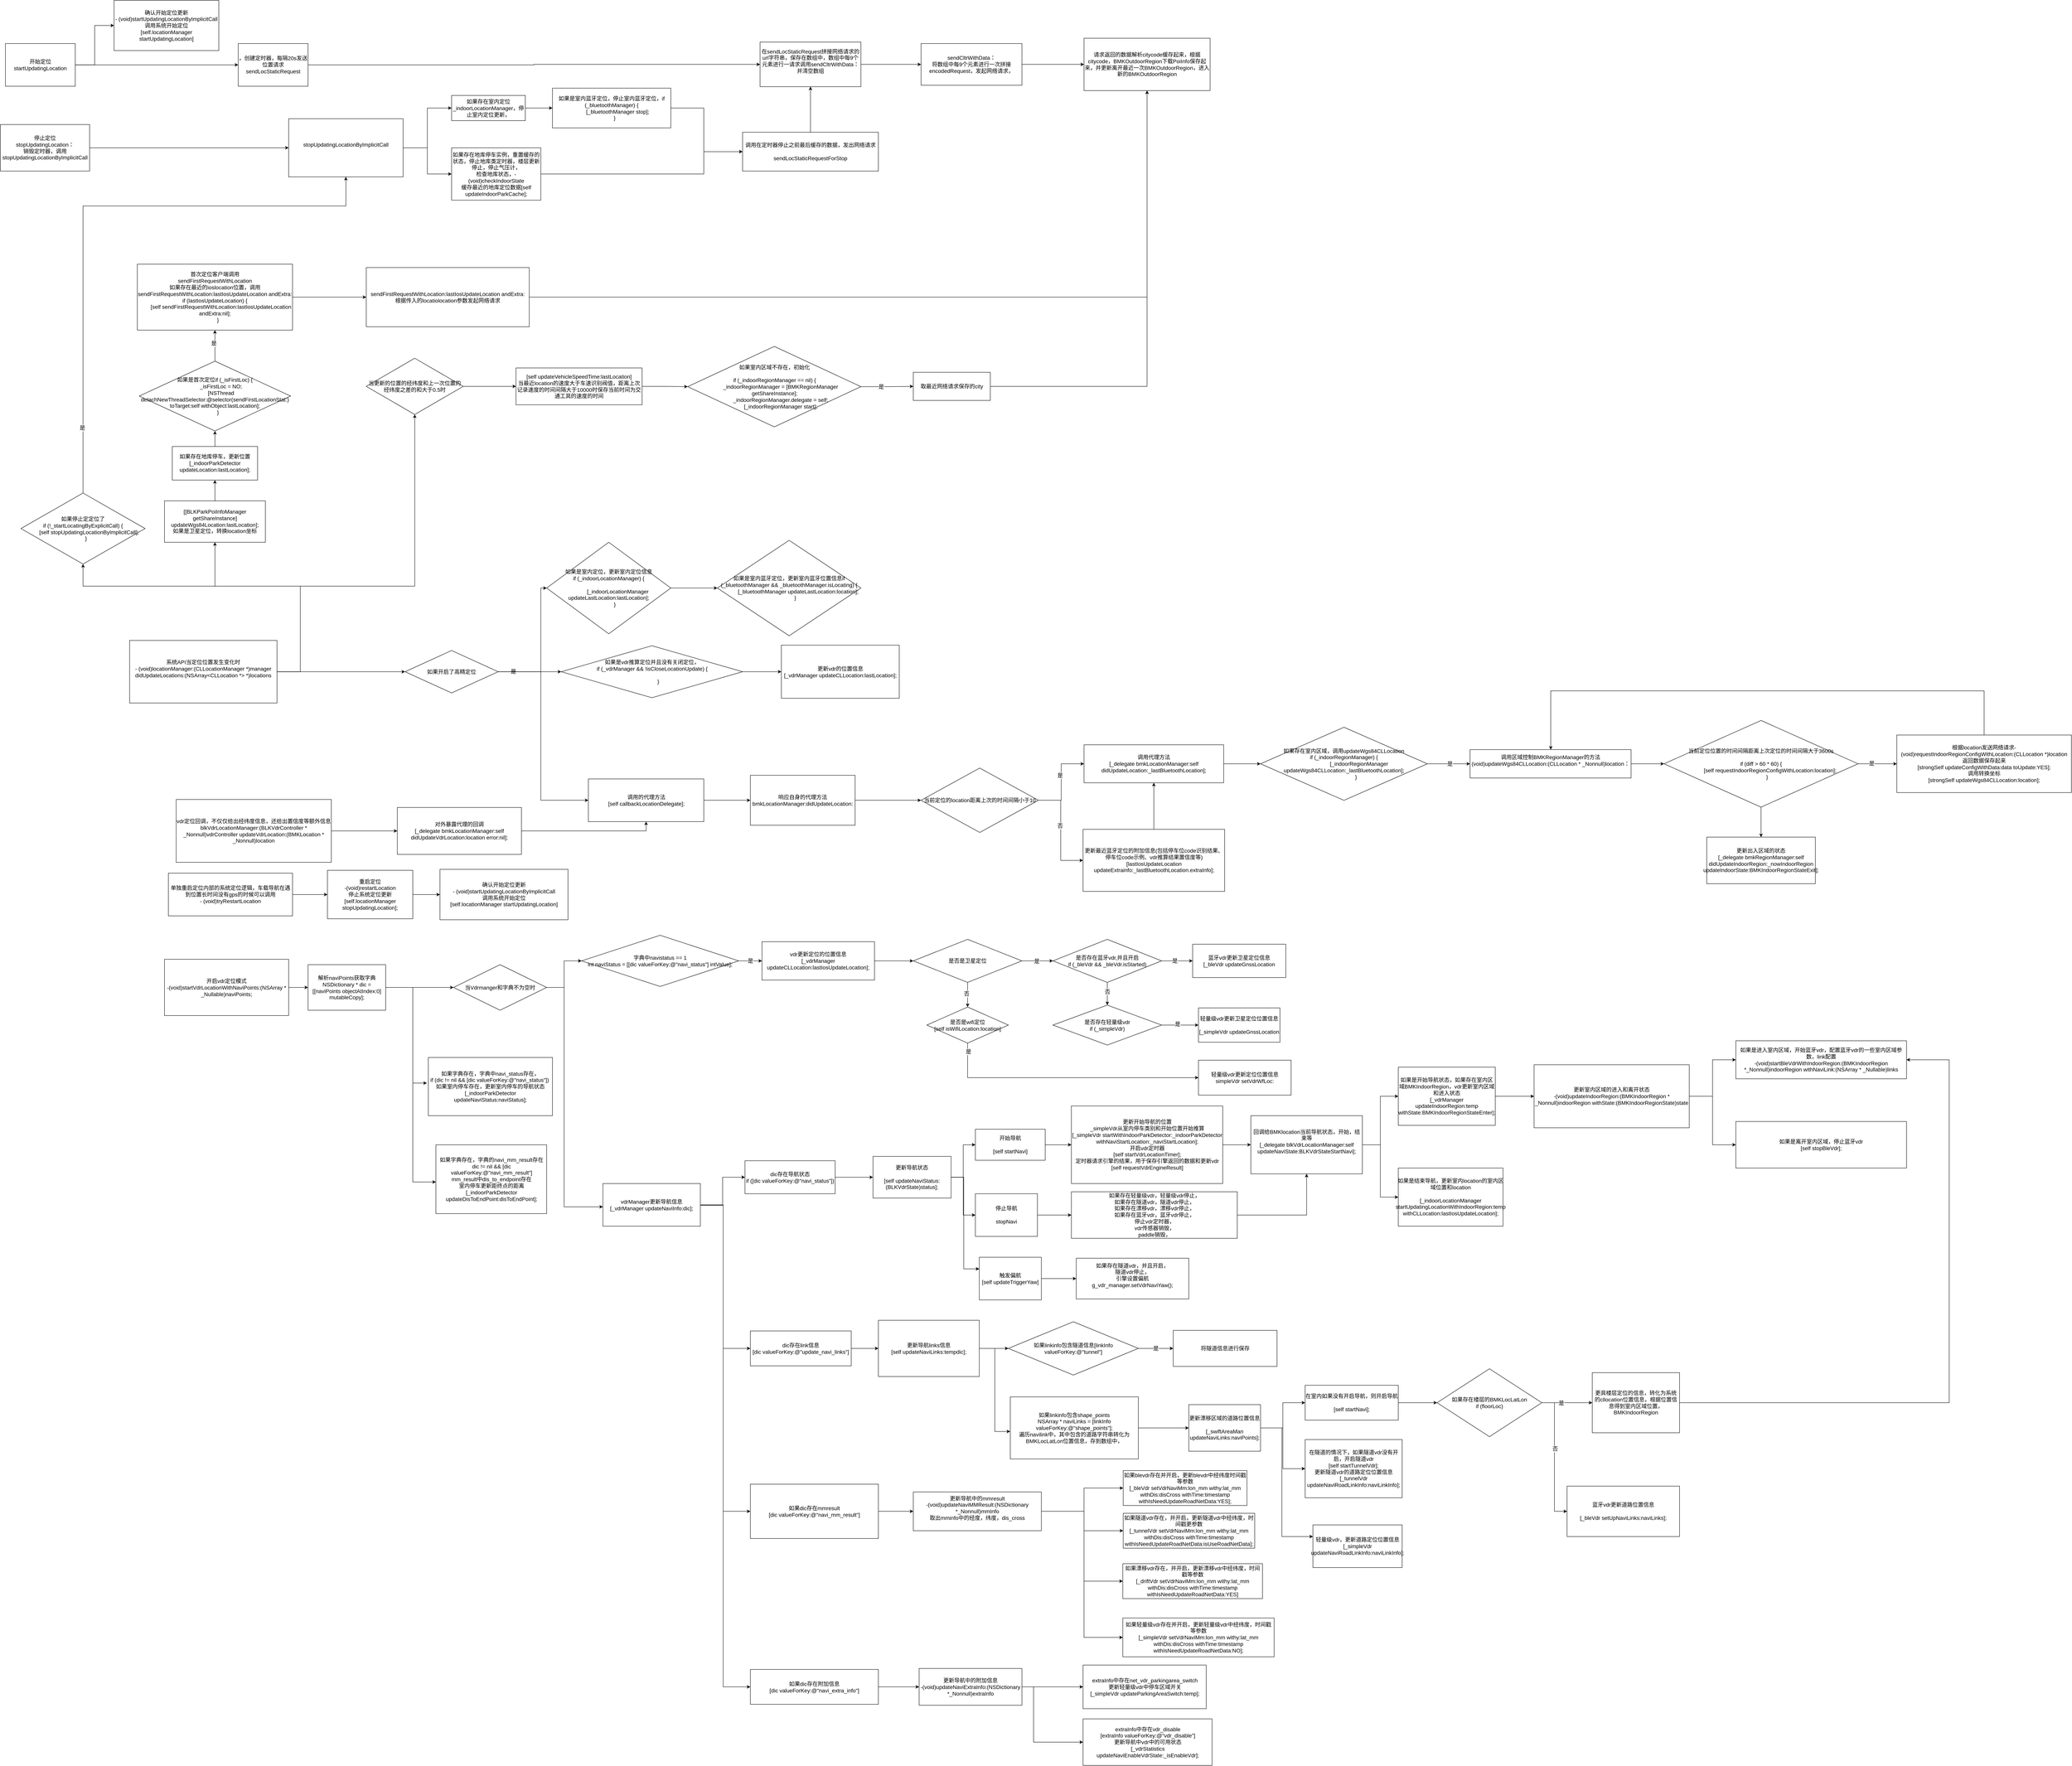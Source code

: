 <mxfile version="20.4.0" type="github">
  <diagram id="C5RBs43oDa-KdzZeNtuy" name="Page-1">
    <mxGraphModel dx="2675" dy="1158" grid="1" gridSize="10" guides="1" tooltips="1" connect="1" arrows="1" fold="1" page="1" pageScale="1" pageWidth="827" pageHeight="1169" math="0" shadow="0">
      <root>
        <mxCell id="WIyWlLk6GJQsqaUBKTNV-0" />
        <mxCell id="WIyWlLk6GJQsqaUBKTNV-1" parent="WIyWlLk6GJQsqaUBKTNV-0" />
        <mxCell id="EPskbmEzv3JA4iDegfrs-3" value="" style="edgeStyle=orthogonalEdgeStyle;rounded=0;orthogonalLoop=1;jettySize=auto;html=1;" edge="1" parent="WIyWlLk6GJQsqaUBKTNV-1" source="EPskbmEzv3JA4iDegfrs-0" target="EPskbmEzv3JA4iDegfrs-2">
          <mxGeometry relative="1" as="geometry" />
        </mxCell>
        <mxCell id="EPskbmEzv3JA4iDegfrs-0" value="，创建定时器，每隔20s发送位置请求sendLocStaticRequest" style="rounded=0;whiteSpace=wrap;fontSize=14;" vertex="1" parent="WIyWlLk6GJQsqaUBKTNV-1">
          <mxGeometry x="200" y="181.25" width="180" height="110" as="geometry" />
        </mxCell>
        <mxCell id="EPskbmEzv3JA4iDegfrs-19" value="" style="edgeStyle=orthogonalEdgeStyle;rounded=0;orthogonalLoop=1;jettySize=auto;html=1;fontSize=14;" edge="1" parent="WIyWlLk6GJQsqaUBKTNV-1" source="EPskbmEzv3JA4iDegfrs-2" target="EPskbmEzv3JA4iDegfrs-18">
          <mxGeometry relative="1" as="geometry" />
        </mxCell>
        <mxCell id="EPskbmEzv3JA4iDegfrs-2" value="在sendLocStaticRequest拼接网络请求的url字符串，保存在数组中，数组中每9个元素进行一请求调用sendCltrWithData：并清空数组&#xa;" style="whiteSpace=wrap;rounded=0;fontSize=14;" vertex="1" parent="WIyWlLk6GJQsqaUBKTNV-1">
          <mxGeometry x="1545" y="177.5" width="260" height="115" as="geometry" />
        </mxCell>
        <mxCell id="EPskbmEzv3JA4iDegfrs-7" value="" style="edgeStyle=orthogonalEdgeStyle;rounded=0;orthogonalLoop=1;jettySize=auto;html=1;fontSize=14;" edge="1" parent="WIyWlLk6GJQsqaUBKTNV-1" source="EPskbmEzv3JA4iDegfrs-4" target="EPskbmEzv3JA4iDegfrs-6">
          <mxGeometry relative="1" as="geometry" />
        </mxCell>
        <mxCell id="EPskbmEzv3JA4iDegfrs-4" value="停止定位&#xa;stopUpdatingLocation：&#xa;销毁定时器，调用stopUpdatingLocationByImplicitCall" style="rounded=0;whiteSpace=wrap;fontSize=14;" vertex="1" parent="WIyWlLk6GJQsqaUBKTNV-1">
          <mxGeometry x="-413" y="390" width="230" height="120" as="geometry" />
        </mxCell>
        <mxCell id="EPskbmEzv3JA4iDegfrs-9" value="" style="edgeStyle=orthogonalEdgeStyle;rounded=0;orthogonalLoop=1;jettySize=auto;html=1;fontSize=14;" edge="1" parent="WIyWlLk6GJQsqaUBKTNV-1" source="EPskbmEzv3JA4iDegfrs-6" target="EPskbmEzv3JA4iDegfrs-8">
          <mxGeometry relative="1" as="geometry" />
        </mxCell>
        <mxCell id="EPskbmEzv3JA4iDegfrs-13" value="" style="edgeStyle=orthogonalEdgeStyle;rounded=0;orthogonalLoop=1;jettySize=auto;html=1;fontSize=14;" edge="1" parent="WIyWlLk6GJQsqaUBKTNV-1" source="EPskbmEzv3JA4iDegfrs-6" target="EPskbmEzv3JA4iDegfrs-12">
          <mxGeometry relative="1" as="geometry" />
        </mxCell>
        <mxCell id="EPskbmEzv3JA4iDegfrs-6" value="stopUpdatingLocationByImplicitCall&#xa;" style="whiteSpace=wrap;fontSize=14;rounded=0;" vertex="1" parent="WIyWlLk6GJQsqaUBKTNV-1">
          <mxGeometry x="330" y="375" width="295" height="150" as="geometry" />
        </mxCell>
        <mxCell id="EPskbmEzv3JA4iDegfrs-11" value="" style="edgeStyle=orthogonalEdgeStyle;rounded=0;orthogonalLoop=1;jettySize=auto;html=1;fontSize=14;" edge="1" parent="WIyWlLk6GJQsqaUBKTNV-1" source="EPskbmEzv3JA4iDegfrs-8" target="EPskbmEzv3JA4iDegfrs-10">
          <mxGeometry relative="1" as="geometry" />
        </mxCell>
        <mxCell id="EPskbmEzv3JA4iDegfrs-8" value="如果存在室内定位_indoorLocationManager，停止室内定位更新，" style="whiteSpace=wrap;html=1;fontSize=14;rounded=0;" vertex="1" parent="WIyWlLk6GJQsqaUBKTNV-1">
          <mxGeometry x="750" y="315" width="190" height="65" as="geometry" />
        </mxCell>
        <mxCell id="EPskbmEzv3JA4iDegfrs-17" style="edgeStyle=orthogonalEdgeStyle;rounded=0;orthogonalLoop=1;jettySize=auto;html=1;entryX=0;entryY=0.5;entryDx=0;entryDy=0;fontSize=14;" edge="1" parent="WIyWlLk6GJQsqaUBKTNV-1" source="EPskbmEzv3JA4iDegfrs-10" target="EPskbmEzv3JA4iDegfrs-14">
          <mxGeometry relative="1" as="geometry">
            <Array as="points">
              <mxPoint x="1400" y="348" />
              <mxPoint x="1400" y="460" />
            </Array>
          </mxGeometry>
        </mxCell>
        <mxCell id="EPskbmEzv3JA4iDegfrs-10" value="如果是室内蓝牙定位，停止室内蓝牙定位，if (_bluetoothManager) {&lt;br style=&quot;padding: 0px; margin: 0px;&quot;&gt;&amp;nbsp; &amp;nbsp; &amp;nbsp; &amp;nbsp; [_bluetoothManager stop];&lt;br style=&quot;padding: 0px; margin: 0px;&quot;&gt;&amp;nbsp; &amp;nbsp; }" style="whiteSpace=wrap;html=1;fontSize=14;rounded=0;" vertex="1" parent="WIyWlLk6GJQsqaUBKTNV-1">
          <mxGeometry x="1010" y="296.25" width="305" height="102.5" as="geometry" />
        </mxCell>
        <mxCell id="EPskbmEzv3JA4iDegfrs-16" style="edgeStyle=orthogonalEdgeStyle;rounded=0;orthogonalLoop=1;jettySize=auto;html=1;entryX=0;entryY=0.5;entryDx=0;entryDy=0;fontSize=14;" edge="1" parent="WIyWlLk6GJQsqaUBKTNV-1" source="EPskbmEzv3JA4iDegfrs-12" target="EPskbmEzv3JA4iDegfrs-14">
          <mxGeometry relative="1" as="geometry">
            <Array as="points">
              <mxPoint x="1400" y="518" />
              <mxPoint x="1400" y="460" />
            </Array>
          </mxGeometry>
        </mxCell>
        <mxCell id="EPskbmEzv3JA4iDegfrs-12" value="如果存在地库停车实例，重置缓存的状态，停止地库类定时器，楼层更新停止，停止气压计，&#xa;检查地库状态，-(void)checkIndoorState&#xa;缓存最近的地库定位数据[self updateIndoorParkCache];" style="whiteSpace=wrap;fontSize=14;rounded=0;" vertex="1" parent="WIyWlLk6GJQsqaUBKTNV-1">
          <mxGeometry x="750" y="450" width="230" height="135" as="geometry" />
        </mxCell>
        <mxCell id="EPskbmEzv3JA4iDegfrs-20" style="edgeStyle=orthogonalEdgeStyle;rounded=0;orthogonalLoop=1;jettySize=auto;html=1;fontSize=14;" edge="1" parent="WIyWlLk6GJQsqaUBKTNV-1" source="EPskbmEzv3JA4iDegfrs-14" target="EPskbmEzv3JA4iDegfrs-2">
          <mxGeometry relative="1" as="geometry" />
        </mxCell>
        <mxCell id="EPskbmEzv3JA4iDegfrs-14" value="调用在定时器停止之前最后缓存的数据，发出网络请求&#xa;&#xa;sendLocStaticRequestForStop" style="whiteSpace=wrap;fontSize=14;rounded=0;" vertex="1" parent="WIyWlLk6GJQsqaUBKTNV-1">
          <mxGeometry x="1500" y="410" width="350" height="100" as="geometry" />
        </mxCell>
        <mxCell id="EPskbmEzv3JA4iDegfrs-25" value="" style="edgeStyle=orthogonalEdgeStyle;rounded=0;orthogonalLoop=1;jettySize=auto;html=1;fontSize=14;" edge="1" parent="WIyWlLk6GJQsqaUBKTNV-1" source="EPskbmEzv3JA4iDegfrs-18" target="EPskbmEzv3JA4iDegfrs-24">
          <mxGeometry relative="1" as="geometry" />
        </mxCell>
        <mxCell id="EPskbmEzv3JA4iDegfrs-18" value="sendCltrWithData：&#xa;将数组中每9个元素进行一次拼接encodedRequest，发起网络请求，" style="whiteSpace=wrap;fontSize=14;rounded=0;" vertex="1" parent="WIyWlLk6GJQsqaUBKTNV-1">
          <mxGeometry x="1960" y="181.25" width="260" height="107.5" as="geometry" />
        </mxCell>
        <mxCell id="EPskbmEzv3JA4iDegfrs-23" value="" style="edgeStyle=orthogonalEdgeStyle;rounded=0;orthogonalLoop=1;jettySize=auto;html=1;fontSize=14;" edge="1" parent="WIyWlLk6GJQsqaUBKTNV-1" source="EPskbmEzv3JA4iDegfrs-21" target="EPskbmEzv3JA4iDegfrs-22">
          <mxGeometry relative="1" as="geometry" />
        </mxCell>
        <mxCell id="EPskbmEzv3JA4iDegfrs-21" value="首次定位客户端调用&#xa;sendFirstRequestWithLocation&#xa;如果存在最近的ioslocation位置，调用sendFirstRequestWithLocation:lastIosUpdateLocation andExtra:&#xa;if (lastIosUpdateLocation) {&#xa;        [self sendFirstRequestWithLocation:lastIosUpdateLocation andExtra:nil];&#xa;    }" style="rounded=0;whiteSpace=wrap;fontSize=14;" vertex="1" parent="WIyWlLk6GJQsqaUBKTNV-1">
          <mxGeometry x="-60" y="750" width="400" height="170" as="geometry" />
        </mxCell>
        <mxCell id="EPskbmEzv3JA4iDegfrs-26" style="edgeStyle=orthogonalEdgeStyle;rounded=0;orthogonalLoop=1;jettySize=auto;html=1;fontSize=14;entryX=0.5;entryY=1;entryDx=0;entryDy=0;" edge="1" parent="WIyWlLk6GJQsqaUBKTNV-1" source="EPskbmEzv3JA4iDegfrs-22" target="EPskbmEzv3JA4iDegfrs-24">
          <mxGeometry relative="1" as="geometry">
            <mxPoint x="2140" y="320" as="targetPoint" />
          </mxGeometry>
        </mxCell>
        <mxCell id="EPskbmEzv3JA4iDegfrs-22" value="sendFirstRequestWithLocation:lastIosUpdateLocation andExtra:&lt;br&gt;根据传入的locatiolocation参数发起网络请求" style="whiteSpace=wrap;html=1;fontSize=14;rounded=0;" vertex="1" parent="WIyWlLk6GJQsqaUBKTNV-1">
          <mxGeometry x="530" y="758.75" width="420" height="152.5" as="geometry" />
        </mxCell>
        <mxCell id="EPskbmEzv3JA4iDegfrs-24" value="请求返回的数据解析citycode缓存起来，根据citycode，BMKOutdoorRegion下载PoiInfo保存起来，并更新离开最近一次BMKOutdoorRegion，进入新的BMKOutdoorRegion" style="whiteSpace=wrap;html=1;fontSize=14;rounded=0;" vertex="1" parent="WIyWlLk6GJQsqaUBKTNV-1">
          <mxGeometry x="2380" y="167.5" width="325" height="135" as="geometry" />
        </mxCell>
        <mxCell id="EPskbmEzv3JA4iDegfrs-31" value="" style="edgeStyle=orthogonalEdgeStyle;rounded=0;orthogonalLoop=1;jettySize=auto;html=1;fontSize=14;" edge="1" parent="WIyWlLk6GJQsqaUBKTNV-1" source="EPskbmEzv3JA4iDegfrs-27" target="EPskbmEzv3JA4iDegfrs-30">
          <mxGeometry relative="1" as="geometry">
            <Array as="points">
              <mxPoint x="360" y="1580" />
              <mxPoint x="655" y="1580" />
            </Array>
          </mxGeometry>
        </mxCell>
        <mxCell id="EPskbmEzv3JA4iDegfrs-44" value="" style="edgeStyle=orthogonalEdgeStyle;rounded=0;orthogonalLoop=1;jettySize=auto;html=1;fontSize=14;" edge="1" parent="WIyWlLk6GJQsqaUBKTNV-1" source="EPskbmEzv3JA4iDegfrs-27" target="EPskbmEzv3JA4iDegfrs-43">
          <mxGeometry relative="1" as="geometry">
            <Array as="points">
              <mxPoint x="360" y="1580" />
              <mxPoint x="140" y="1580" />
            </Array>
          </mxGeometry>
        </mxCell>
        <mxCell id="EPskbmEzv3JA4iDegfrs-61" value="" style="edgeStyle=orthogonalEdgeStyle;rounded=0;orthogonalLoop=1;jettySize=auto;html=1;fontSize=14;" edge="1" parent="WIyWlLk6GJQsqaUBKTNV-1" source="EPskbmEzv3JA4iDegfrs-27" target="EPskbmEzv3JA4iDegfrs-60">
          <mxGeometry relative="1" as="geometry">
            <Array as="points">
              <mxPoint x="360" y="1580" />
              <mxPoint x="-200" y="1580" />
            </Array>
          </mxGeometry>
        </mxCell>
        <mxCell id="EPskbmEzv3JA4iDegfrs-67" value="" style="edgeStyle=orthogonalEdgeStyle;rounded=0;orthogonalLoop=1;jettySize=auto;html=1;fontSize=14;" edge="1" parent="WIyWlLk6GJQsqaUBKTNV-1" source="EPskbmEzv3JA4iDegfrs-27" target="EPskbmEzv3JA4iDegfrs-66">
          <mxGeometry relative="1" as="geometry" />
        </mxCell>
        <mxCell id="EPskbmEzv3JA4iDegfrs-27" value="系统API当定位位置发生变化时&#xa;- (void)locationManager:(CLLocationManager *)manager didUpdateLocations:(NSArray&lt;CLLocation *&gt; *)locations&#xa;" style="rounded=0;whiteSpace=wrap;fontSize=14;container=1;" vertex="1" parent="WIyWlLk6GJQsqaUBKTNV-1">
          <mxGeometry x="-80" y="1720" width="380" height="161.25" as="geometry" />
        </mxCell>
        <mxCell id="EPskbmEzv3JA4iDegfrs-35" value="" style="edgeStyle=orthogonalEdgeStyle;rounded=0;orthogonalLoop=1;jettySize=auto;html=1;fontSize=14;" edge="1" parent="WIyWlLk6GJQsqaUBKTNV-1" source="EPskbmEzv3JA4iDegfrs-30" target="EPskbmEzv3JA4iDegfrs-34">
          <mxGeometry relative="1" as="geometry" />
        </mxCell>
        <mxCell id="EPskbmEzv3JA4iDegfrs-30" value="当更新的位置的经纬度和上一次位置的经纬度之差的和大于0.5时" style="rhombus;whiteSpace=wrap;html=1;fontSize=14;rounded=0;" vertex="1" parent="WIyWlLk6GJQsqaUBKTNV-1">
          <mxGeometry x="530" y="992.5" width="250" height="145" as="geometry" />
        </mxCell>
        <mxCell id="EPskbmEzv3JA4iDegfrs-40" value="" style="edgeStyle=orthogonalEdgeStyle;rounded=0;orthogonalLoop=1;jettySize=auto;html=1;fontSize=14;" edge="1" parent="WIyWlLk6GJQsqaUBKTNV-1" source="EPskbmEzv3JA4iDegfrs-34" target="EPskbmEzv3JA4iDegfrs-39">
          <mxGeometry relative="1" as="geometry" />
        </mxCell>
        <mxCell id="EPskbmEzv3JA4iDegfrs-34" value="[self updateVehicleSpeedTime:lastLocation]&#xa;当最近location的速度大于车速识别阀值，距离上次记录速度的时间间隔大于10000时保存当前时间为交通工具的速度的时间" style="whiteSpace=wrap;fontSize=14;rounded=0;" vertex="1" parent="WIyWlLk6GJQsqaUBKTNV-1">
          <mxGeometry x="916" y="1017.5" width="325" height="95" as="geometry" />
        </mxCell>
        <mxCell id="EPskbmEzv3JA4iDegfrs-38" style="edgeStyle=orthogonalEdgeStyle;rounded=0;orthogonalLoop=1;jettySize=auto;html=1;entryX=0.5;entryY=1;entryDx=0;entryDy=0;fontSize=14;" edge="1" parent="WIyWlLk6GJQsqaUBKTNV-1" source="EPskbmEzv3JA4iDegfrs-36" target="EPskbmEzv3JA4iDegfrs-24">
          <mxGeometry relative="1" as="geometry" />
        </mxCell>
        <mxCell id="EPskbmEzv3JA4iDegfrs-36" value="取最近网络请求保存的city" style="whiteSpace=wrap;html=1;fontSize=14;rounded=0;" vertex="1" parent="WIyWlLk6GJQsqaUBKTNV-1">
          <mxGeometry x="1940" y="1028.75" width="198.5" height="72.5" as="geometry" />
        </mxCell>
        <mxCell id="EPskbmEzv3JA4iDegfrs-41" style="edgeStyle=orthogonalEdgeStyle;rounded=0;orthogonalLoop=1;jettySize=auto;html=1;fontSize=14;" edge="1" parent="WIyWlLk6GJQsqaUBKTNV-1" source="EPskbmEzv3JA4iDegfrs-39" target="EPskbmEzv3JA4iDegfrs-36">
          <mxGeometry relative="1" as="geometry" />
        </mxCell>
        <mxCell id="EPskbmEzv3JA4iDegfrs-42" value="是" style="edgeLabel;html=1;align=center;verticalAlign=middle;resizable=0;points=[];fontSize=14;" vertex="1" connectable="0" parent="EPskbmEzv3JA4iDegfrs-41">
          <mxGeometry x="-0.238" relative="1" as="geometry">
            <mxPoint as="offset" />
          </mxGeometry>
        </mxCell>
        <mxCell id="EPskbmEzv3JA4iDegfrs-39" value="如果室内区域不存在，初始化&#xa;&#xa;if (_indoorRegionManager == nil) {&#xa;        _indoorRegionManager = [BMKRegionManager getShareInstance];&#xa;        _indoorRegionManager.delegate = self;&#xa;        [_indoorRegionManager start];" style="rhombus;whiteSpace=wrap;fontSize=14;rounded=0;" vertex="1" parent="WIyWlLk6GJQsqaUBKTNV-1">
          <mxGeometry x="1358.5" y="962" width="446.5" height="207.5" as="geometry" />
        </mxCell>
        <mxCell id="EPskbmEzv3JA4iDegfrs-55" style="edgeStyle=orthogonalEdgeStyle;rounded=0;orthogonalLoop=1;jettySize=auto;html=1;fontSize=14;" edge="1" parent="WIyWlLk6GJQsqaUBKTNV-1" source="EPskbmEzv3JA4iDegfrs-43" target="EPskbmEzv3JA4iDegfrs-52">
          <mxGeometry relative="1" as="geometry" />
        </mxCell>
        <mxCell id="EPskbmEzv3JA4iDegfrs-43" value="[[BLKParkPoiInfoManager getShareInstance] updateWgs84Location:lastLocation];&#xa;如果是卫星定位，转换location坐标" style="whiteSpace=wrap;fontSize=14;rounded=0;" vertex="1" parent="WIyWlLk6GJQsqaUBKTNV-1">
          <mxGeometry x="10" y="1360" width="260" height="106.88" as="geometry" />
        </mxCell>
        <mxCell id="EPskbmEzv3JA4iDegfrs-58" value="" style="edgeStyle=orthogonalEdgeStyle;rounded=0;orthogonalLoop=1;jettySize=auto;html=1;fontSize=14;" edge="1" parent="WIyWlLk6GJQsqaUBKTNV-1" source="EPskbmEzv3JA4iDegfrs-52" target="EPskbmEzv3JA4iDegfrs-57">
          <mxGeometry relative="1" as="geometry" />
        </mxCell>
        <mxCell id="EPskbmEzv3JA4iDegfrs-52" value="如果存在地库停车，更新位置[_indoorParkDetector updateLocation:lastLocation];" style="whiteSpace=wrap;fontSize=14;rounded=0;" vertex="1" parent="WIyWlLk6GJQsqaUBKTNV-1">
          <mxGeometry x="30" y="1220" width="220" height="86.56" as="geometry" />
        </mxCell>
        <mxCell id="EPskbmEzv3JA4iDegfrs-59" style="edgeStyle=orthogonalEdgeStyle;rounded=0;orthogonalLoop=1;jettySize=auto;html=1;entryX=0.5;entryY=1;entryDx=0;entryDy=0;fontSize=14;" edge="1" parent="WIyWlLk6GJQsqaUBKTNV-1" source="EPskbmEzv3JA4iDegfrs-57" target="EPskbmEzv3JA4iDegfrs-21">
          <mxGeometry relative="1" as="geometry" />
        </mxCell>
        <mxCell id="EPskbmEzv3JA4iDegfrs-108" value="是" style="edgeLabel;html=1;align=center;verticalAlign=middle;resizable=0;points=[];fontSize=14;" vertex="1" connectable="0" parent="EPskbmEzv3JA4iDegfrs-59">
          <mxGeometry x="0.159" y="3" relative="1" as="geometry">
            <mxPoint as="offset" />
          </mxGeometry>
        </mxCell>
        <mxCell id="EPskbmEzv3JA4iDegfrs-57" value="如果是首次定位if (_isFirstLoc) {&#xa;        _isFirstLoc = NO;&#xa;        [NSThread detachNewThreadSelector:@selector(sendFirstLocationStat:) toTarget:self withObject:lastLocation];&#xa;    }" style="rhombus;whiteSpace=wrap;fontSize=14;rounded=0;" vertex="1" parent="WIyWlLk6GJQsqaUBKTNV-1">
          <mxGeometry x="-55" y="1000" width="390" height="180" as="geometry" />
        </mxCell>
        <mxCell id="EPskbmEzv3JA4iDegfrs-62" style="edgeStyle=orthogonalEdgeStyle;rounded=0;orthogonalLoop=1;jettySize=auto;html=1;fontSize=14;entryX=0.5;entryY=1;entryDx=0;entryDy=0;exitX=0.5;exitY=0;exitDx=0;exitDy=0;" edge="1" parent="WIyWlLk6GJQsqaUBKTNV-1" source="EPskbmEzv3JA4iDegfrs-60" target="EPskbmEzv3JA4iDegfrs-6">
          <mxGeometry relative="1" as="geometry">
            <mxPoint x="-150" y="450" as="targetPoint" />
            <mxPoint x="-200" y="1380" as="sourcePoint" />
            <Array as="points">
              <mxPoint x="-200" y="600" />
              <mxPoint x="478" y="600" />
            </Array>
          </mxGeometry>
        </mxCell>
        <mxCell id="EPskbmEzv3JA4iDegfrs-63" value="是" style="edgeLabel;html=1;align=center;verticalAlign=middle;resizable=0;points=[];fontSize=14;" vertex="1" connectable="0" parent="EPskbmEzv3JA4iDegfrs-62">
          <mxGeometry x="-0.774" y="2" relative="1" as="geometry">
            <mxPoint as="offset" />
          </mxGeometry>
        </mxCell>
        <mxCell id="EPskbmEzv3JA4iDegfrs-60" value="如果停止定定位了&#xa;if (!_startLocatingByExplicitCall) {&#xa;        [self stopUpdatingLocationByImplicitCall];&#xa;    }" style="rhombus;whiteSpace=wrap;fontSize=14;rounded=0;" vertex="1" parent="WIyWlLk6GJQsqaUBKTNV-1">
          <mxGeometry x="-360" y="1340" width="320" height="183.11" as="geometry" />
        </mxCell>
        <mxCell id="EPskbmEzv3JA4iDegfrs-68" style="edgeStyle=orthogonalEdgeStyle;rounded=0;orthogonalLoop=1;jettySize=auto;html=1;fontSize=14;" edge="1" parent="WIyWlLk6GJQsqaUBKTNV-1" source="EPskbmEzv3JA4iDegfrs-66" target="EPskbmEzv3JA4iDegfrs-71">
          <mxGeometry relative="1" as="geometry">
            <mxPoint x="1080" y="1695.0" as="targetPoint" />
            <Array as="points">
              <mxPoint x="980" y="1801" />
              <mxPoint x="980" y="1585" />
            </Array>
          </mxGeometry>
        </mxCell>
        <mxCell id="EPskbmEzv3JA4iDegfrs-70" value="是" style="edgeLabel;html=1;align=center;verticalAlign=middle;resizable=0;points=[];fontSize=14;" vertex="1" connectable="0" parent="EPskbmEzv3JA4iDegfrs-68">
          <mxGeometry x="-0.775" y="1" relative="1" as="geometry">
            <mxPoint as="offset" />
          </mxGeometry>
        </mxCell>
        <mxCell id="EPskbmEzv3JA4iDegfrs-76" value="" style="edgeStyle=orthogonalEdgeStyle;rounded=0;orthogonalLoop=1;jettySize=auto;html=1;fontSize=14;" edge="1" parent="WIyWlLk6GJQsqaUBKTNV-1" source="EPskbmEzv3JA4iDegfrs-66" target="EPskbmEzv3JA4iDegfrs-75">
          <mxGeometry relative="1" as="geometry" />
        </mxCell>
        <mxCell id="EPskbmEzv3JA4iDegfrs-81" value="" style="edgeStyle=orthogonalEdgeStyle;rounded=0;orthogonalLoop=1;jettySize=auto;html=1;fontSize=14;entryX=0;entryY=0.5;entryDx=0;entryDy=0;" edge="1" parent="WIyWlLk6GJQsqaUBKTNV-1" source="EPskbmEzv3JA4iDegfrs-66" target="EPskbmEzv3JA4iDegfrs-80">
          <mxGeometry relative="1" as="geometry">
            <Array as="points">
              <mxPoint x="980" y="1801" />
              <mxPoint x="980" y="2132" />
            </Array>
          </mxGeometry>
        </mxCell>
        <mxCell id="EPskbmEzv3JA4iDegfrs-66" value="如果开启了高精定位" style="rhombus;whiteSpace=wrap;fontSize=14;rounded=0;" vertex="1" parent="WIyWlLk6GJQsqaUBKTNV-1">
          <mxGeometry x="630" y="1745.93" width="240" height="109.38" as="geometry" />
        </mxCell>
        <mxCell id="EPskbmEzv3JA4iDegfrs-73" value="" style="edgeStyle=orthogonalEdgeStyle;rounded=0;orthogonalLoop=1;jettySize=auto;html=1;fontSize=14;" edge="1" parent="WIyWlLk6GJQsqaUBKTNV-1" source="EPskbmEzv3JA4iDegfrs-71" target="EPskbmEzv3JA4iDegfrs-72">
          <mxGeometry relative="1" as="geometry" />
        </mxCell>
        <mxCell id="EPskbmEzv3JA4iDegfrs-71" value="如果是室内定位，更新室内定位信息&#xa;if (_indoorLocationManager) {&#xa;            &#xa;            [_indoorLocationManager updateLastLocation:lastLocation];&#xa;        }" style="rhombus;whiteSpace=wrap;fontSize=14;" vertex="1" parent="WIyWlLk6GJQsqaUBKTNV-1">
          <mxGeometry x="995" y="1466.88" width="320" height="236" as="geometry" />
        </mxCell>
        <mxCell id="EPskbmEzv3JA4iDegfrs-72" value="如果是室内蓝牙定位，更新室内蓝牙位置信息if (_bluetoothManager &amp;&amp; _bluetoothManager.isLocating) {&#xa;            [_bluetoothManager updateLastLocation:location];&#xa;        }" style="rhombus;whiteSpace=wrap;fontSize=14;" vertex="1" parent="WIyWlLk6GJQsqaUBKTNV-1">
          <mxGeometry x="1435" y="1461.88" width="370" height="246" as="geometry" />
        </mxCell>
        <mxCell id="EPskbmEzv3JA4iDegfrs-79" value="" style="edgeStyle=orthogonalEdgeStyle;rounded=0;orthogonalLoop=1;jettySize=auto;html=1;fontSize=14;" edge="1" parent="WIyWlLk6GJQsqaUBKTNV-1" source="EPskbmEzv3JA4iDegfrs-75" target="EPskbmEzv3JA4iDegfrs-78">
          <mxGeometry relative="1" as="geometry" />
        </mxCell>
        <mxCell id="EPskbmEzv3JA4iDegfrs-75" value="如果是vdr推算定位并且没有关闭定位，&#xa;if (_vdrManager &amp;&amp; !isCloseLocationUpdate) {&#xa;            &#xa;        }" style="rhombus;whiteSpace=wrap;fontSize=14;rounded=0;" vertex="1" parent="WIyWlLk6GJQsqaUBKTNV-1">
          <mxGeometry x="1032.5" y="1733.59" width="467.5" height="134.07" as="geometry" />
        </mxCell>
        <mxCell id="EPskbmEzv3JA4iDegfrs-78" value="更新vdr的位置信息&#xa;[_vdrManager updateCLLocation:lastLocation];" style="whiteSpace=wrap;fontSize=14;rounded=0;" vertex="1" parent="WIyWlLk6GJQsqaUBKTNV-1">
          <mxGeometry x="1600" y="1732.11" width="303.75" height="137.03" as="geometry" />
        </mxCell>
        <mxCell id="EPskbmEzv3JA4iDegfrs-83" value="" style="edgeStyle=orthogonalEdgeStyle;rounded=0;orthogonalLoop=1;jettySize=auto;html=1;fontSize=14;" edge="1" parent="WIyWlLk6GJQsqaUBKTNV-1" source="EPskbmEzv3JA4iDegfrs-80" target="EPskbmEzv3JA4iDegfrs-82">
          <mxGeometry relative="1" as="geometry" />
        </mxCell>
        <mxCell id="EPskbmEzv3JA4iDegfrs-80" value="调用的代理方法&#xa;[self callbackLocationDelegate];" style="whiteSpace=wrap;fontSize=14;rounded=0;" vertex="1" parent="WIyWlLk6GJQsqaUBKTNV-1">
          <mxGeometry x="1102.5" y="2076.97" width="297.5" height="110" as="geometry" />
        </mxCell>
        <mxCell id="EPskbmEzv3JA4iDegfrs-85" value="" style="edgeStyle=orthogonalEdgeStyle;rounded=0;orthogonalLoop=1;jettySize=auto;html=1;fontSize=14;entryX=0;entryY=0.5;entryDx=0;entryDy=0;" edge="1" parent="WIyWlLk6GJQsqaUBKTNV-1" source="EPskbmEzv3JA4iDegfrs-82" target="EPskbmEzv3JA4iDegfrs-86">
          <mxGeometry relative="1" as="geometry">
            <mxPoint x="1960.091" y="2116.059" as="targetPoint" />
          </mxGeometry>
        </mxCell>
        <mxCell id="EPskbmEzv3JA4iDegfrs-82" value="响应自身的代理方法&#xa;bmkLocationManager:didUpdateLocation:" style="whiteSpace=wrap;fontSize=14;rounded=0;" vertex="1" parent="WIyWlLk6GJQsqaUBKTNV-1">
          <mxGeometry x="1520" y="2067.59" width="270" height="128.75" as="geometry" />
        </mxCell>
        <mxCell id="EPskbmEzv3JA4iDegfrs-90" value="" style="edgeStyle=orthogonalEdgeStyle;rounded=0;orthogonalLoop=1;jettySize=auto;html=1;fontSize=14;" edge="1" parent="WIyWlLk6GJQsqaUBKTNV-1" source="EPskbmEzv3JA4iDegfrs-86" target="EPskbmEzv3JA4iDegfrs-89">
          <mxGeometry relative="1" as="geometry" />
        </mxCell>
        <mxCell id="EPskbmEzv3JA4iDegfrs-91" value="是" style="edgeLabel;html=1;align=center;verticalAlign=middle;resizable=0;points=[];fontSize=14;" vertex="1" connectable="0" parent="EPskbmEzv3JA4iDegfrs-90">
          <mxGeometry x="0.161" y="4" relative="1" as="geometry">
            <mxPoint as="offset" />
          </mxGeometry>
        </mxCell>
        <mxCell id="EPskbmEzv3JA4iDegfrs-110" value="" style="edgeStyle=orthogonalEdgeStyle;rounded=0;orthogonalLoop=1;jettySize=auto;html=1;fontSize=14;" edge="1" parent="WIyWlLk6GJQsqaUBKTNV-1" source="EPskbmEzv3JA4iDegfrs-86" target="EPskbmEzv3JA4iDegfrs-109">
          <mxGeometry relative="1" as="geometry" />
        </mxCell>
        <mxCell id="EPskbmEzv3JA4iDegfrs-112" value="否" style="edgeLabel;html=1;align=center;verticalAlign=middle;resizable=0;points=[];fontSize=14;" vertex="1" connectable="0" parent="EPskbmEzv3JA4iDegfrs-110">
          <mxGeometry x="-0.084" y="-2" relative="1" as="geometry">
            <mxPoint as="offset" />
          </mxGeometry>
        </mxCell>
        <mxCell id="EPskbmEzv3JA4iDegfrs-86" value="当前定位的location距离上次的时间间隔小于10" style="rhombus;whiteSpace=wrap;fontSize=14;rounded=0;" vertex="1" parent="WIyWlLk6GJQsqaUBKTNV-1">
          <mxGeometry x="1960" y="2048.99" width="302.5" height="165.94" as="geometry" />
        </mxCell>
        <mxCell id="EPskbmEzv3JA4iDegfrs-95" value="" style="edgeStyle=orthogonalEdgeStyle;rounded=0;orthogonalLoop=1;jettySize=auto;html=1;fontSize=14;" edge="1" parent="WIyWlLk6GJQsqaUBKTNV-1" source="EPskbmEzv3JA4iDegfrs-89" target="EPskbmEzv3JA4iDegfrs-94">
          <mxGeometry relative="1" as="geometry" />
        </mxCell>
        <mxCell id="EPskbmEzv3JA4iDegfrs-89" value="调用代理方法&#xa;[_delegate bmkLocationManager:self didUpdateLocation:_lastBluetoothLocation];" style="whiteSpace=wrap;fontSize=14;rounded=0;" vertex="1" parent="WIyWlLk6GJQsqaUBKTNV-1">
          <mxGeometry x="2380" y="1988.99" width="360" height="97.97" as="geometry" />
        </mxCell>
        <mxCell id="EPskbmEzv3JA4iDegfrs-97" value="" style="edgeStyle=orthogonalEdgeStyle;rounded=0;orthogonalLoop=1;jettySize=auto;html=1;fontSize=14;entryX=0;entryY=0.5;entryDx=0;entryDy=0;" edge="1" parent="WIyWlLk6GJQsqaUBKTNV-1" source="EPskbmEzv3JA4iDegfrs-94" target="EPskbmEzv3JA4iDegfrs-99">
          <mxGeometry relative="1" as="geometry">
            <mxPoint x="3355.044" y="2037.96" as="targetPoint" />
          </mxGeometry>
        </mxCell>
        <mxCell id="EPskbmEzv3JA4iDegfrs-98" value="是" style="edgeLabel;html=1;align=center;verticalAlign=middle;resizable=0;points=[];fontSize=14;" vertex="1" connectable="0" parent="EPskbmEzv3JA4iDegfrs-97">
          <mxGeometry x="0.054" relative="1" as="geometry">
            <mxPoint as="offset" />
          </mxGeometry>
        </mxCell>
        <mxCell id="EPskbmEzv3JA4iDegfrs-94" value="如果存在室内区域，调用updateWgs84CLLocation&#xa;if (_indoorRegionManager) {&#xa;                    [_indoorRegionManager updateWgs84CLLocation:_lastBluetoothLocation];&#xa;                }" style="rhombus;whiteSpace=wrap;fontSize=14;rounded=0;" vertex="1" parent="WIyWlLk6GJQsqaUBKTNV-1">
          <mxGeometry x="2835" y="1943.74" width="430" height="188.48" as="geometry" />
        </mxCell>
        <mxCell id="EPskbmEzv3JA4iDegfrs-101" value="" style="edgeStyle=orthogonalEdgeStyle;rounded=0;orthogonalLoop=1;jettySize=auto;html=1;fontSize=14;" edge="1" parent="WIyWlLk6GJQsqaUBKTNV-1" source="EPskbmEzv3JA4iDegfrs-99" target="EPskbmEzv3JA4iDegfrs-100">
          <mxGeometry relative="1" as="geometry" />
        </mxCell>
        <mxCell id="EPskbmEzv3JA4iDegfrs-99" value="调用区域控制BMKRegionManager的方法(void)updateWgs84CLLocation:(CLLocation * _Nonnull)location：&#xa;" style="rounded=0;whiteSpace=wrap;fontSize=14;" vertex="1" parent="WIyWlLk6GJQsqaUBKTNV-1">
          <mxGeometry x="3375" y="2001.37" width="415" height="73.22" as="geometry" />
        </mxCell>
        <mxCell id="EPskbmEzv3JA4iDegfrs-103" value="" style="edgeStyle=orthogonalEdgeStyle;rounded=0;orthogonalLoop=1;jettySize=auto;html=1;fontSize=14;" edge="1" parent="WIyWlLk6GJQsqaUBKTNV-1" source="EPskbmEzv3JA4iDegfrs-100" target="EPskbmEzv3JA4iDegfrs-102">
          <mxGeometry relative="1" as="geometry" />
        </mxCell>
        <mxCell id="EPskbmEzv3JA4iDegfrs-104" value="是" style="edgeLabel;html=1;align=center;verticalAlign=middle;resizable=0;points=[];fontSize=14;" vertex="1" connectable="0" parent="EPskbmEzv3JA4iDegfrs-103">
          <mxGeometry x="-0.301" y="1" relative="1" as="geometry">
            <mxPoint as="offset" />
          </mxGeometry>
        </mxCell>
        <mxCell id="EPskbmEzv3JA4iDegfrs-107" value="" style="edgeStyle=orthogonalEdgeStyle;rounded=0;orthogonalLoop=1;jettySize=auto;html=1;fontSize=14;" edge="1" parent="WIyWlLk6GJQsqaUBKTNV-1" source="EPskbmEzv3JA4iDegfrs-100" target="EPskbmEzv3JA4iDegfrs-106">
          <mxGeometry relative="1" as="geometry" />
        </mxCell>
        <mxCell id="EPskbmEzv3JA4iDegfrs-100" value="当前定位位置的时间间隔距离上次定位的时间间隔大于3600s&#xa;&#xa;if (diff &gt; 60 * 60) {&#xa;            [self requestIndoorRegionConfigWithLocation:location];&#xa;        }" style="rhombus;whiteSpace=wrap;fontSize=14;rounded=0;" vertex="1" parent="WIyWlLk6GJQsqaUBKTNV-1">
          <mxGeometry x="3875" y="1926.24" width="500" height="223.47" as="geometry" />
        </mxCell>
        <mxCell id="EPskbmEzv3JA4iDegfrs-105" style="edgeStyle=orthogonalEdgeStyle;rounded=0;orthogonalLoop=1;jettySize=auto;html=1;fontSize=14;" edge="1" parent="WIyWlLk6GJQsqaUBKTNV-1" source="EPskbmEzv3JA4iDegfrs-102" target="EPskbmEzv3JA4iDegfrs-99">
          <mxGeometry relative="1" as="geometry">
            <mxPoint x="3795" y="1876.96" as="targetPoint" />
            <Array as="points">
              <mxPoint x="4700" y="1849.96" />
              <mxPoint x="3583" y="1849.96" />
            </Array>
          </mxGeometry>
        </mxCell>
        <mxCell id="EPskbmEzv3JA4iDegfrs-102" value="根据location发送网络请求-(void)requestIndoorRegionConfigWithLocation:(CLLocation *)location&#xa;返回数据保存起来&#xa;[strongSelf updateConfigWithData:data toUpdate:YES];&#xa;调用转换坐标&#xa;[strongSelf updateWgs84CLLocation:location];" style="whiteSpace=wrap;fontSize=14;rounded=0;" vertex="1" parent="WIyWlLk6GJQsqaUBKTNV-1">
          <mxGeometry x="4475" y="1963.8" width="450" height="148.36" as="geometry" />
        </mxCell>
        <mxCell id="EPskbmEzv3JA4iDegfrs-106" value="更新出入区域的状态&#xa;[_delegate bmkRegionManager:self didUpdateIndoorRegion:_nowIndoorRegion updateIndoorState:BMKIndoorRegionStateExit];" style="whiteSpace=wrap;fontSize=14;rounded=0;" vertex="1" parent="WIyWlLk6GJQsqaUBKTNV-1">
          <mxGeometry x="3985" y="2226.96" width="280" height="120" as="geometry" />
        </mxCell>
        <mxCell id="EPskbmEzv3JA4iDegfrs-111" style="edgeStyle=orthogonalEdgeStyle;rounded=0;orthogonalLoop=1;jettySize=auto;html=1;entryX=0.5;entryY=1;entryDx=0;entryDy=0;fontSize=14;" edge="1" parent="WIyWlLk6GJQsqaUBKTNV-1" source="EPskbmEzv3JA4iDegfrs-109" target="EPskbmEzv3JA4iDegfrs-89">
          <mxGeometry relative="1" as="geometry" />
        </mxCell>
        <mxCell id="EPskbmEzv3JA4iDegfrs-109" value="更新最近蓝牙定位的附加信息(包括停车位code识别结果、停车位code示例、vdr推算结果置信度等)&#xa;[lastIosUpdateLocation updateExtrainfo:_lastBluetoothLocation.extraInfo];" style="whiteSpace=wrap;fontSize=14;rounded=0;" vertex="1" parent="WIyWlLk6GJQsqaUBKTNV-1">
          <mxGeometry x="2377.5" y="2206.96" width="365" height="160" as="geometry" />
        </mxCell>
        <mxCell id="EPskbmEzv3JA4iDegfrs-117" value="" style="edgeStyle=orthogonalEdgeStyle;rounded=0;orthogonalLoop=1;jettySize=auto;html=1;fontSize=14;" edge="1" parent="WIyWlLk6GJQsqaUBKTNV-1" source="EPskbmEzv3JA4iDegfrs-115" target="EPskbmEzv3JA4iDegfrs-116">
          <mxGeometry relative="1" as="geometry" />
        </mxCell>
        <mxCell id="EPskbmEzv3JA4iDegfrs-115" value="开启vdr定位模式&#xa;-(void)startVdrLocationWithNaviPoints:(NSArray * _Nullable)naviPoints;" style="rounded=0;whiteSpace=wrap;fontSize=14;" vertex="1" parent="WIyWlLk6GJQsqaUBKTNV-1">
          <mxGeometry x="10" y="2542" width="320" height="145" as="geometry" />
        </mxCell>
        <mxCell id="EPskbmEzv3JA4iDegfrs-119" value="" style="edgeStyle=orthogonalEdgeStyle;rounded=0;orthogonalLoop=1;jettySize=auto;html=1;fontSize=14;" edge="1" parent="WIyWlLk6GJQsqaUBKTNV-1" source="EPskbmEzv3JA4iDegfrs-116" target="EPskbmEzv3JA4iDegfrs-118">
          <mxGeometry relative="1" as="geometry" />
        </mxCell>
        <mxCell id="EPskbmEzv3JA4iDegfrs-238" style="edgeStyle=orthogonalEdgeStyle;rounded=0;orthogonalLoop=1;jettySize=auto;html=1;exitX=1;exitY=0.5;exitDx=0;exitDy=0;fontSize=14;entryX=-0.012;entryY=0.44;entryDx=0;entryDy=0;entryPerimeter=0;" edge="1" parent="WIyWlLk6GJQsqaUBKTNV-1" source="EPskbmEzv3JA4iDegfrs-116" target="EPskbmEzv3JA4iDegfrs-234">
          <mxGeometry relative="1" as="geometry">
            <mxPoint x="630" y="2770" as="targetPoint" />
            <Array as="points">
              <mxPoint x="650" y="2615" />
              <mxPoint x="650" y="2861" />
            </Array>
          </mxGeometry>
        </mxCell>
        <mxCell id="EPskbmEzv3JA4iDegfrs-240" value="" style="edgeStyle=orthogonalEdgeStyle;rounded=0;orthogonalLoop=1;jettySize=auto;html=1;fontSize=14;" edge="1" parent="WIyWlLk6GJQsqaUBKTNV-1" source="EPskbmEzv3JA4iDegfrs-116" target="EPskbmEzv3JA4iDegfrs-239">
          <mxGeometry relative="1" as="geometry">
            <Array as="points">
              <mxPoint x="650" y="2614" />
              <mxPoint x="650" y="3116" />
            </Array>
          </mxGeometry>
        </mxCell>
        <mxCell id="EPskbmEzv3JA4iDegfrs-116" value="解析naviPoints获取字典&#xa;NSDictionary * dic = [[naviPoints objectAtIndex:0] mutableCopy];" style="whiteSpace=wrap;fontSize=14;rounded=0;" vertex="1" parent="WIyWlLk6GJQsqaUBKTNV-1">
          <mxGeometry x="380" y="2555.75" width="200" height="117.5" as="geometry" />
        </mxCell>
        <mxCell id="EPskbmEzv3JA4iDegfrs-121" value="" style="edgeStyle=orthogonalEdgeStyle;rounded=0;orthogonalLoop=1;jettySize=auto;html=1;fontSize=14;" edge="1" parent="WIyWlLk6GJQsqaUBKTNV-1" source="EPskbmEzv3JA4iDegfrs-118" target="EPskbmEzv3JA4iDegfrs-120">
          <mxGeometry relative="1" as="geometry" />
        </mxCell>
        <mxCell id="EPskbmEzv3JA4iDegfrs-151" style="edgeStyle=orthogonalEdgeStyle;rounded=0;orthogonalLoop=1;jettySize=auto;html=1;fontSize=14;" edge="1" parent="WIyWlLk6GJQsqaUBKTNV-1" source="EPskbmEzv3JA4iDegfrs-118">
          <mxGeometry relative="1" as="geometry">
            <mxPoint x="1140" y="3180" as="targetPoint" />
            <Array as="points">
              <mxPoint x="1040" y="2614" />
              <mxPoint x="1040" y="3180" />
              <mxPoint x="1126" y="3180" />
            </Array>
          </mxGeometry>
        </mxCell>
        <mxCell id="EPskbmEzv3JA4iDegfrs-118" value="当Vdrmanger和字典不为空时" style="rhombus;whiteSpace=wrap;fontSize=14;rounded=0;" vertex="1" parent="WIyWlLk6GJQsqaUBKTNV-1">
          <mxGeometry x="755" y="2555.75" width="240" height="117.5" as="geometry" />
        </mxCell>
        <mxCell id="EPskbmEzv3JA4iDegfrs-123" value="是" style="edgeStyle=orthogonalEdgeStyle;rounded=0;orthogonalLoop=1;jettySize=auto;html=1;fontSize=14;" edge="1" parent="WIyWlLk6GJQsqaUBKTNV-1" source="EPskbmEzv3JA4iDegfrs-120" target="EPskbmEzv3JA4iDegfrs-122">
          <mxGeometry relative="1" as="geometry" />
        </mxCell>
        <mxCell id="EPskbmEzv3JA4iDegfrs-120" value="字典中navistatus == 1&#xa;int naviStatus = [[dic valueForKey:@&quot;navi_status&quot;] intValue];" style="rhombus;whiteSpace=wrap;fontSize=14;rounded=0;" vertex="1" parent="WIyWlLk6GJQsqaUBKTNV-1">
          <mxGeometry x="1085" y="2480" width="405" height="132" as="geometry" />
        </mxCell>
        <mxCell id="EPskbmEzv3JA4iDegfrs-125" value="" style="edgeStyle=orthogonalEdgeStyle;rounded=0;orthogonalLoop=1;jettySize=auto;html=1;fontSize=14;entryX=0;entryY=0.5;entryDx=0;entryDy=0;" edge="1" parent="WIyWlLk6GJQsqaUBKTNV-1" source="EPskbmEzv3JA4iDegfrs-122" target="EPskbmEzv3JA4iDegfrs-126">
          <mxGeometry relative="1" as="geometry">
            <mxPoint x="1950" y="2546" as="targetPoint" />
          </mxGeometry>
        </mxCell>
        <mxCell id="EPskbmEzv3JA4iDegfrs-122" value="vdr更新定位的位置信息&#xa;[_vdrManager updateCLLocation:lastIosUpdateLocation];" style="whiteSpace=wrap;fontSize=14;rounded=0;" vertex="1" parent="WIyWlLk6GJQsqaUBKTNV-1">
          <mxGeometry x="1550" y="2496.5" width="290" height="99" as="geometry" />
        </mxCell>
        <mxCell id="EPskbmEzv3JA4iDegfrs-129" value="" style="edgeStyle=orthogonalEdgeStyle;rounded=0;orthogonalLoop=1;jettySize=auto;html=1;fontSize=14;" edge="1" parent="WIyWlLk6GJQsqaUBKTNV-1" source="EPskbmEzv3JA4iDegfrs-126" target="EPskbmEzv3JA4iDegfrs-128">
          <mxGeometry relative="1" as="geometry" />
        </mxCell>
        <mxCell id="EPskbmEzv3JA4iDegfrs-133" value="是" style="edgeLabel;html=1;align=center;verticalAlign=middle;resizable=0;points=[];fontSize=14;" vertex="1" connectable="0" parent="EPskbmEzv3JA4iDegfrs-129">
          <mxGeometry x="-0.056" y="-1" relative="1" as="geometry">
            <mxPoint as="offset" />
          </mxGeometry>
        </mxCell>
        <mxCell id="EPskbmEzv3JA4iDegfrs-141" value="" style="edgeStyle=orthogonalEdgeStyle;rounded=0;orthogonalLoop=1;jettySize=auto;html=1;fontSize=14;" edge="1" parent="WIyWlLk6GJQsqaUBKTNV-1" source="EPskbmEzv3JA4iDegfrs-126" target="EPskbmEzv3JA4iDegfrs-140">
          <mxGeometry relative="1" as="geometry" />
        </mxCell>
        <mxCell id="EPskbmEzv3JA4iDegfrs-142" value="否" style="edgeLabel;html=1;align=center;verticalAlign=middle;resizable=0;points=[];fontSize=14;" vertex="1" connectable="0" parent="EPskbmEzv3JA4iDegfrs-141">
          <mxGeometry x="-0.088" y="-3" relative="1" as="geometry">
            <mxPoint as="offset" />
          </mxGeometry>
        </mxCell>
        <mxCell id="EPskbmEzv3JA4iDegfrs-126" value="是否是卫星定位" style="rhombus;whiteSpace=wrap;fontSize=14;" vertex="1" parent="WIyWlLk6GJQsqaUBKTNV-1">
          <mxGeometry x="1940" y="2490.5" width="280" height="111" as="geometry" />
        </mxCell>
        <mxCell id="EPskbmEzv3JA4iDegfrs-131" value="" style="edgeStyle=orthogonalEdgeStyle;rounded=0;orthogonalLoop=1;jettySize=auto;html=1;fontSize=14;" edge="1" parent="WIyWlLk6GJQsqaUBKTNV-1" source="EPskbmEzv3JA4iDegfrs-128" target="EPskbmEzv3JA4iDegfrs-130">
          <mxGeometry relative="1" as="geometry" />
        </mxCell>
        <mxCell id="EPskbmEzv3JA4iDegfrs-132" value="是" style="edgeLabel;html=1;align=center;verticalAlign=middle;resizable=0;points=[];fontSize=14;" vertex="1" connectable="0" parent="EPskbmEzv3JA4iDegfrs-131">
          <mxGeometry x="-0.144" relative="1" as="geometry">
            <mxPoint as="offset" />
          </mxGeometry>
        </mxCell>
        <mxCell id="EPskbmEzv3JA4iDegfrs-135" value="" style="edgeStyle=orthogonalEdgeStyle;rounded=0;orthogonalLoop=1;jettySize=auto;html=1;fontSize=14;" edge="1" parent="WIyWlLk6GJQsqaUBKTNV-1" source="EPskbmEzv3JA4iDegfrs-128" target="EPskbmEzv3JA4iDegfrs-134">
          <mxGeometry relative="1" as="geometry" />
        </mxCell>
        <mxCell id="EPskbmEzv3JA4iDegfrs-139" value="否" style="edgeLabel;html=1;align=center;verticalAlign=middle;resizable=0;points=[];fontSize=14;" vertex="1" connectable="0" parent="EPskbmEzv3JA4iDegfrs-135">
          <mxGeometry x="-0.187" relative="1" as="geometry">
            <mxPoint as="offset" />
          </mxGeometry>
        </mxCell>
        <mxCell id="EPskbmEzv3JA4iDegfrs-128" value="是否存在蓝牙vdr,并且开启&#xa;if (_bleVdr &amp;&amp; _bleVdr.isStarted)" style="rhombus;whiteSpace=wrap;fontSize=14;" vertex="1" parent="WIyWlLk6GJQsqaUBKTNV-1">
          <mxGeometry x="2300" y="2490.5" width="280" height="111" as="geometry" />
        </mxCell>
        <mxCell id="EPskbmEzv3JA4iDegfrs-130" value="蓝牙vdr更新卫星定位信息&#xa;[_bleVdr updateGnssLocation" style="whiteSpace=wrap;fontSize=14;" vertex="1" parent="WIyWlLk6GJQsqaUBKTNV-1">
          <mxGeometry x="2660" y="2503" width="240" height="86" as="geometry" />
        </mxCell>
        <mxCell id="EPskbmEzv3JA4iDegfrs-137" value="" style="edgeStyle=orthogonalEdgeStyle;rounded=0;orthogonalLoop=1;jettySize=auto;html=1;fontSize=14;" edge="1" parent="WIyWlLk6GJQsqaUBKTNV-1" source="EPskbmEzv3JA4iDegfrs-134" target="EPskbmEzv3JA4iDegfrs-136">
          <mxGeometry relative="1" as="geometry" />
        </mxCell>
        <mxCell id="EPskbmEzv3JA4iDegfrs-138" value="是" style="edgeLabel;html=1;align=center;verticalAlign=middle;resizable=0;points=[];fontSize=14;" vertex="1" connectable="0" parent="EPskbmEzv3JA4iDegfrs-137">
          <mxGeometry x="-0.142" y="3" relative="1" as="geometry">
            <mxPoint as="offset" />
          </mxGeometry>
        </mxCell>
        <mxCell id="EPskbmEzv3JA4iDegfrs-134" value="是否存在轻量级vdr&#xa;if (_simpleVdr)" style="rhombus;whiteSpace=wrap;fontSize=14;" vertex="1" parent="WIyWlLk6GJQsqaUBKTNV-1">
          <mxGeometry x="2300" y="2660" width="280" height="103" as="geometry" />
        </mxCell>
        <mxCell id="EPskbmEzv3JA4iDegfrs-136" value="轻量级vdr更新卫星定位位置信息&#xa;&#xa;[_simpleVdr updateGnssLocation" style="whiteSpace=wrap;fontSize=14;" vertex="1" parent="WIyWlLk6GJQsqaUBKTNV-1">
          <mxGeometry x="2675" y="2667.25" width="210" height="88.5" as="geometry" />
        </mxCell>
        <mxCell id="EPskbmEzv3JA4iDegfrs-154" style="edgeStyle=orthogonalEdgeStyle;rounded=0;orthogonalLoop=1;jettySize=auto;html=1;entryX=0;entryY=0.5;entryDx=0;entryDy=0;fontSize=14;" edge="1" parent="WIyWlLk6GJQsqaUBKTNV-1" target="EPskbmEzv3JA4iDegfrs-152">
          <mxGeometry relative="1" as="geometry">
            <mxPoint x="2080" y="2710" as="sourcePoint" />
            <Array as="points">
              <mxPoint x="2080" y="2847" />
            </Array>
          </mxGeometry>
        </mxCell>
        <mxCell id="EPskbmEzv3JA4iDegfrs-155" value="是" style="edgeLabel;html=1;align=center;verticalAlign=middle;resizable=0;points=[];fontSize=14;" vertex="1" connectable="0" parent="EPskbmEzv3JA4iDegfrs-154">
          <mxGeometry x="-0.81" y="2" relative="1" as="geometry">
            <mxPoint as="offset" />
          </mxGeometry>
        </mxCell>
        <mxCell id="EPskbmEzv3JA4iDegfrs-140" value="是否是wifi定位&#xa;[self isWifiLocation:location]" style="rhombus;whiteSpace=wrap;fontSize=14;" vertex="1" parent="WIyWlLk6GJQsqaUBKTNV-1">
          <mxGeometry x="1975" y="2665" width="210" height="93" as="geometry" />
        </mxCell>
        <mxCell id="EPskbmEzv3JA4iDegfrs-157" value="" style="edgeStyle=orthogonalEdgeStyle;rounded=0;orthogonalLoop=1;jettySize=auto;html=1;fontSize=14;" edge="1" parent="WIyWlLk6GJQsqaUBKTNV-1" source="EPskbmEzv3JA4iDegfrs-150" target="EPskbmEzv3JA4iDegfrs-156">
          <mxGeometry relative="1" as="geometry" />
        </mxCell>
        <mxCell id="EPskbmEzv3JA4iDegfrs-186" value="" style="edgeStyle=orthogonalEdgeStyle;rounded=0;orthogonalLoop=1;jettySize=auto;html=1;fontSize=14;entryX=0;entryY=0.5;entryDx=0;entryDy=0;" edge="1" parent="WIyWlLk6GJQsqaUBKTNV-1" source="EPskbmEzv3JA4iDegfrs-150" target="EPskbmEzv3JA4iDegfrs-185">
          <mxGeometry relative="1" as="geometry">
            <Array as="points">
              <mxPoint x="1450" y="3176" />
              <mxPoint x="1450" y="3545" />
            </Array>
          </mxGeometry>
        </mxCell>
        <mxCell id="EPskbmEzv3JA4iDegfrs-213" value="" style="edgeStyle=orthogonalEdgeStyle;rounded=0;orthogonalLoop=1;jettySize=auto;html=1;fontSize=14;" edge="1" parent="WIyWlLk6GJQsqaUBKTNV-1" source="EPskbmEzv3JA4iDegfrs-150" target="EPskbmEzv3JA4iDegfrs-212">
          <mxGeometry relative="1" as="geometry">
            <Array as="points">
              <mxPoint x="1450" y="3175" />
              <mxPoint x="1450" y="3965" />
            </Array>
          </mxGeometry>
        </mxCell>
        <mxCell id="EPskbmEzv3JA4iDegfrs-225" value="" style="edgeStyle=orthogonalEdgeStyle;rounded=0;orthogonalLoop=1;jettySize=auto;html=1;fontSize=14;entryX=0;entryY=0.5;entryDx=0;entryDy=0;" edge="1" parent="WIyWlLk6GJQsqaUBKTNV-1" source="EPskbmEzv3JA4iDegfrs-150" target="EPskbmEzv3JA4iDegfrs-224">
          <mxGeometry relative="1" as="geometry">
            <Array as="points">
              <mxPoint x="1450" y="3175" />
              <mxPoint x="1450" y="4418" />
            </Array>
          </mxGeometry>
        </mxCell>
        <mxCell id="EPskbmEzv3JA4iDegfrs-150" value="vdrManager更新导航信息&#xa;[_vdrManager updateNaviInfo:dic];" style="rounded=0;whiteSpace=wrap;fontSize=14;" vertex="1" parent="WIyWlLk6GJQsqaUBKTNV-1">
          <mxGeometry x="1140" y="3120" width="251.12" height="110" as="geometry" />
        </mxCell>
        <mxCell id="EPskbmEzv3JA4iDegfrs-152" value="轻量级vdr更新定位位置信息&#xa;simpleVdr setVdrWfLoc:" style="whiteSpace=wrap;fontSize=14;" vertex="1" parent="WIyWlLk6GJQsqaUBKTNV-1">
          <mxGeometry x="2675" y="2802" width="238.75" height="90" as="geometry" />
        </mxCell>
        <mxCell id="EPskbmEzv3JA4iDegfrs-159" value="" style="edgeStyle=orthogonalEdgeStyle;rounded=0;orthogonalLoop=1;jettySize=auto;html=1;fontSize=14;" edge="1" parent="WIyWlLk6GJQsqaUBKTNV-1" source="EPskbmEzv3JA4iDegfrs-156" target="EPskbmEzv3JA4iDegfrs-158">
          <mxGeometry relative="1" as="geometry" />
        </mxCell>
        <mxCell id="EPskbmEzv3JA4iDegfrs-156" value="dic存在导航状态&#xa;if ([dic valueForKey:@&quot;navi_status&quot;])" style="whiteSpace=wrap;fontSize=14;rounded=0;" vertex="1" parent="WIyWlLk6GJQsqaUBKTNV-1">
          <mxGeometry x="1506.12" y="3061.25" width="232.5" height="85" as="geometry" />
        </mxCell>
        <mxCell id="EPskbmEzv3JA4iDegfrs-161" value="" style="edgeStyle=orthogonalEdgeStyle;rounded=0;orthogonalLoop=1;jettySize=auto;html=1;fontSize=14;" edge="1" parent="WIyWlLk6GJQsqaUBKTNV-1" source="EPskbmEzv3JA4iDegfrs-158" target="EPskbmEzv3JA4iDegfrs-160">
          <mxGeometry relative="1" as="geometry" />
        </mxCell>
        <mxCell id="EPskbmEzv3JA4iDegfrs-177" value="" style="edgeStyle=orthogonalEdgeStyle;rounded=0;orthogonalLoop=1;jettySize=auto;html=1;fontSize=14;" edge="1" parent="WIyWlLk6GJQsqaUBKTNV-1" source="EPskbmEzv3JA4iDegfrs-158" target="EPskbmEzv3JA4iDegfrs-176">
          <mxGeometry relative="1" as="geometry" />
        </mxCell>
        <mxCell id="EPskbmEzv3JA4iDegfrs-182" value="" style="edgeStyle=orthogonalEdgeStyle;rounded=0;orthogonalLoop=1;jettySize=auto;html=1;fontSize=14;" edge="1" parent="WIyWlLk6GJQsqaUBKTNV-1" source="EPskbmEzv3JA4iDegfrs-158" target="EPskbmEzv3JA4iDegfrs-181">
          <mxGeometry relative="1" as="geometry">
            <Array as="points">
              <mxPoint x="2070" y="3104" />
              <mxPoint x="2070" y="3340" />
            </Array>
          </mxGeometry>
        </mxCell>
        <mxCell id="EPskbmEzv3JA4iDegfrs-158" value="更新导航状态&#xa;&#xa;[self updateNaviStatus:(BLKVdrState)status];" style="whiteSpace=wrap;fontSize=14;rounded=0;" vertex="1" parent="WIyWlLk6GJQsqaUBKTNV-1">
          <mxGeometry x="1836.12" y="3050" width="201.25" height="107.5" as="geometry" />
        </mxCell>
        <mxCell id="EPskbmEzv3JA4iDegfrs-163" value="" style="edgeStyle=orthogonalEdgeStyle;rounded=0;orthogonalLoop=1;jettySize=auto;html=1;fontSize=14;" edge="1" parent="WIyWlLk6GJQsqaUBKTNV-1" source="EPskbmEzv3JA4iDegfrs-160" target="EPskbmEzv3JA4iDegfrs-162">
          <mxGeometry relative="1" as="geometry" />
        </mxCell>
        <mxCell id="EPskbmEzv3JA4iDegfrs-160" value="开始导航&#xa;&#xa;[self startNavi]" style="whiteSpace=wrap;fontSize=14;rounded=0;" vertex="1" parent="WIyWlLk6GJQsqaUBKTNV-1">
          <mxGeometry x="2100.01" y="2980" width="179.99" height="80" as="geometry" />
        </mxCell>
        <mxCell id="EPskbmEzv3JA4iDegfrs-165" value="" style="edgeStyle=orthogonalEdgeStyle;rounded=0;orthogonalLoop=1;jettySize=auto;html=1;fontSize=14;" edge="1" parent="WIyWlLk6GJQsqaUBKTNV-1" source="EPskbmEzv3JA4iDegfrs-162" target="EPskbmEzv3JA4iDegfrs-164">
          <mxGeometry relative="1" as="geometry" />
        </mxCell>
        <mxCell id="EPskbmEzv3JA4iDegfrs-162" value="更新开始导航的位置&#xa;_simpleVdr从室内停车类别和开始位置开始推算&#xa;[_simpleVdr startWithIndoorParkDetector:_indoorParkDetector withNaviStartLocation:_naviStartLocation];&#xa;开启vdr定时器&#xa;[self startVdrLocationTimer];&#xa;定时器请求引擎的结果，用于保存引擎返回的数据和更新vdr&#xa;[self requestVdrEngineResult]" style="whiteSpace=wrap;fontSize=14;rounded=0;" vertex="1" parent="WIyWlLk6GJQsqaUBKTNV-1">
          <mxGeometry x="2347.5" y="2920" width="390" height="200" as="geometry" />
        </mxCell>
        <mxCell id="EPskbmEzv3JA4iDegfrs-167" value="" style="edgeStyle=orthogonalEdgeStyle;rounded=0;orthogonalLoop=1;jettySize=auto;html=1;fontSize=14;" edge="1" parent="WIyWlLk6GJQsqaUBKTNV-1" source="EPskbmEzv3JA4iDegfrs-164" target="EPskbmEzv3JA4iDegfrs-166">
          <mxGeometry relative="1" as="geometry" />
        </mxCell>
        <mxCell id="EPskbmEzv3JA4iDegfrs-175" value="" style="edgeStyle=orthogonalEdgeStyle;rounded=0;orthogonalLoop=1;jettySize=auto;html=1;fontSize=14;" edge="1" parent="WIyWlLk6GJQsqaUBKTNV-1" source="EPskbmEzv3JA4iDegfrs-164" target="EPskbmEzv3JA4iDegfrs-174">
          <mxGeometry relative="1" as="geometry" />
        </mxCell>
        <mxCell id="EPskbmEzv3JA4iDegfrs-164" value="回调给BMKlocation当前导航状态，开始，结束等&#xa;[_delegate blkVdrLocationManager:self updateNaviState:BLKVdrStateStartNavi];&#xa;" style="whiteSpace=wrap;fontSize=14;rounded=0;" vertex="1" parent="WIyWlLk6GJQsqaUBKTNV-1">
          <mxGeometry x="2810" y="2945" width="287.5" height="150" as="geometry" />
        </mxCell>
        <mxCell id="EPskbmEzv3JA4iDegfrs-169" value="" style="edgeStyle=orthogonalEdgeStyle;rounded=0;orthogonalLoop=1;jettySize=auto;html=1;fontSize=14;" edge="1" parent="WIyWlLk6GJQsqaUBKTNV-1" source="EPskbmEzv3JA4iDegfrs-166" target="EPskbmEzv3JA4iDegfrs-168">
          <mxGeometry relative="1" as="geometry" />
        </mxCell>
        <mxCell id="EPskbmEzv3JA4iDegfrs-166" value="如果是开始导航状态，如果存在室内区域BMKIndoorRegion，vdr更新室内区域和进入状态&#xa;[_vdrManager updateIndoorRegion:temp withState:BMKIndoorRegionStateEnter];" style="whiteSpace=wrap;fontSize=14;rounded=0;" vertex="1" parent="WIyWlLk6GJQsqaUBKTNV-1">
          <mxGeometry x="3190" y="2820" width="250" height="150" as="geometry" />
        </mxCell>
        <mxCell id="EPskbmEzv3JA4iDegfrs-171" value="" style="edgeStyle=orthogonalEdgeStyle;rounded=0;orthogonalLoop=1;jettySize=auto;html=1;fontSize=14;" edge="1" parent="WIyWlLk6GJQsqaUBKTNV-1" source="EPskbmEzv3JA4iDegfrs-168" target="EPskbmEzv3JA4iDegfrs-170">
          <mxGeometry relative="1" as="geometry" />
        </mxCell>
        <mxCell id="EPskbmEzv3JA4iDegfrs-173" value="" style="edgeStyle=orthogonalEdgeStyle;rounded=0;orthogonalLoop=1;jettySize=auto;html=1;fontSize=14;" edge="1" parent="WIyWlLk6GJQsqaUBKTNV-1" source="EPskbmEzv3JA4iDegfrs-168" target="EPskbmEzv3JA4iDegfrs-172">
          <mxGeometry relative="1" as="geometry" />
        </mxCell>
        <mxCell id="EPskbmEzv3JA4iDegfrs-168" value="更新室内区域的进入和离开状态&#xa;-(void)updateIndoorRegion:(BMKIndoorRegion * _Nonnull)indoorRegion withState:(BMKIndoorRegionState)state" style="whiteSpace=wrap;fontSize=14;rounded=0;" vertex="1" parent="WIyWlLk6GJQsqaUBKTNV-1">
          <mxGeometry x="3540" y="2813.75" width="400" height="162.5" as="geometry" />
        </mxCell>
        <mxCell id="EPskbmEzv3JA4iDegfrs-170" value="如果是进入室内区域，开始蓝牙vdr，配置蓝牙vdr的一些室内区域参数，link配置&#xa;-(void)startBleVdrWithIndoorRegion:(BMKIndoorRegion *_Nonnull)indoorRegion withNaviLink:(NSArray * _Nullable)links" style="whiteSpace=wrap;fontSize=14;rounded=0;" vertex="1" parent="WIyWlLk6GJQsqaUBKTNV-1">
          <mxGeometry x="4060" y="2752" width="440" height="98" as="geometry" />
        </mxCell>
        <mxCell id="EPskbmEzv3JA4iDegfrs-172" value="如果是离开室内区域，停止蓝牙vdr&#xa;[self stopBleVdr];" style="whiteSpace=wrap;fontSize=14;rounded=0;" vertex="1" parent="WIyWlLk6GJQsqaUBKTNV-1">
          <mxGeometry x="4060" y="2960" width="440" height="120" as="geometry" />
        </mxCell>
        <mxCell id="EPskbmEzv3JA4iDegfrs-174" value="如果是结束导航，更新室内location的室内区域位置和location&#xa;&#xa;[_indoorLocationManager startUpdatingLocationWithIndoorRegion:temp withCLLocation:lastIosUpdateLocation];" style="whiteSpace=wrap;fontSize=14;rounded=0;" vertex="1" parent="WIyWlLk6GJQsqaUBKTNV-1">
          <mxGeometry x="3190" y="3080" width="270" height="150" as="geometry" />
        </mxCell>
        <mxCell id="EPskbmEzv3JA4iDegfrs-179" value="" style="edgeStyle=orthogonalEdgeStyle;rounded=0;orthogonalLoop=1;jettySize=auto;html=1;fontSize=14;" edge="1" parent="WIyWlLk6GJQsqaUBKTNV-1" source="EPskbmEzv3JA4iDegfrs-176" target="EPskbmEzv3JA4iDegfrs-178">
          <mxGeometry relative="1" as="geometry" />
        </mxCell>
        <mxCell id="EPskbmEzv3JA4iDegfrs-176" value="停止导航&#xa;&#xa;stopNavi" style="whiteSpace=wrap;fontSize=14;rounded=0;" vertex="1" parent="WIyWlLk6GJQsqaUBKTNV-1">
          <mxGeometry x="2100.01" y="3146.25" width="159.99" height="110" as="geometry" />
        </mxCell>
        <mxCell id="EPskbmEzv3JA4iDegfrs-180" style="edgeStyle=orthogonalEdgeStyle;rounded=0;orthogonalLoop=1;jettySize=auto;html=1;entryX=0.5;entryY=1;entryDx=0;entryDy=0;fontSize=14;" edge="1" parent="WIyWlLk6GJQsqaUBKTNV-1" source="EPskbmEzv3JA4iDegfrs-178" target="EPskbmEzv3JA4iDegfrs-164">
          <mxGeometry relative="1" as="geometry" />
        </mxCell>
        <mxCell id="EPskbmEzv3JA4iDegfrs-178" value="如果存在轻量级vdr，轻量级vdr停止，&lt;br&gt;如果存在隧道vdr，隧道vdr停止，&lt;br&gt;如果存在漂移vdr，漂移vdr停止，&lt;br&gt;如果存在蓝牙vdr，蓝牙vdr停止，&lt;br&gt;停止vdr定时器，&lt;br&gt;vdr传感器销毁，&lt;br&gt;paddle销毁，" style="whiteSpace=wrap;html=1;fontSize=14;rounded=0;" vertex="1" parent="WIyWlLk6GJQsqaUBKTNV-1">
          <mxGeometry x="2347.5" y="3141.25" width="427.5" height="120" as="geometry" />
        </mxCell>
        <mxCell id="EPskbmEzv3JA4iDegfrs-184" value="" style="edgeStyle=orthogonalEdgeStyle;rounded=0;orthogonalLoop=1;jettySize=auto;html=1;fontSize=14;" edge="1" parent="WIyWlLk6GJQsqaUBKTNV-1" source="EPskbmEzv3JA4iDegfrs-181" target="EPskbmEzv3JA4iDegfrs-183">
          <mxGeometry relative="1" as="geometry" />
        </mxCell>
        <mxCell id="EPskbmEzv3JA4iDegfrs-181" value="触发偏航&#xa;[self updateTriggerYaw]" style="whiteSpace=wrap;fontSize=14;rounded=0;" vertex="1" parent="WIyWlLk6GJQsqaUBKTNV-1">
          <mxGeometry x="2110.01" y="3310" width="159.99" height="110" as="geometry" />
        </mxCell>
        <mxCell id="EPskbmEzv3JA4iDegfrs-183" value="如果存在隧道vdr，并且开启，&#xa;隧道vdr停止，&#xa;引擎设置偏航&#xa;g_vdr_manager.setVdrNaviYaw();&#xa;" style="whiteSpace=wrap;fontSize=14;rounded=0;" vertex="1" parent="WIyWlLk6GJQsqaUBKTNV-1">
          <mxGeometry x="2360" y="3312.5" width="290.01" height="105" as="geometry" />
        </mxCell>
        <mxCell id="EPskbmEzv3JA4iDegfrs-188" value="" style="edgeStyle=orthogonalEdgeStyle;rounded=0;orthogonalLoop=1;jettySize=auto;html=1;fontSize=14;" edge="1" parent="WIyWlLk6GJQsqaUBKTNV-1" source="EPskbmEzv3JA4iDegfrs-185" target="EPskbmEzv3JA4iDegfrs-187">
          <mxGeometry relative="1" as="geometry" />
        </mxCell>
        <mxCell id="EPskbmEzv3JA4iDegfrs-185" value="dic存在link信息&#xa;[dic valueForKey:@&quot;update_navi_links&quot;]" style="whiteSpace=wrap;fontSize=14;rounded=0;" vertex="1" parent="WIyWlLk6GJQsqaUBKTNV-1">
          <mxGeometry x="1520" y="3500" width="260" height="90" as="geometry" />
        </mxCell>
        <mxCell id="EPskbmEzv3JA4iDegfrs-190" value="" style="edgeStyle=orthogonalEdgeStyle;rounded=0;orthogonalLoop=1;jettySize=auto;html=1;fontSize=14;" edge="1" parent="WIyWlLk6GJQsqaUBKTNV-1" source="EPskbmEzv3JA4iDegfrs-187" target="EPskbmEzv3JA4iDegfrs-189">
          <mxGeometry relative="1" as="geometry" />
        </mxCell>
        <mxCell id="EPskbmEzv3JA4iDegfrs-194" style="edgeStyle=orthogonalEdgeStyle;rounded=0;orthogonalLoop=1;jettySize=auto;html=1;exitX=1;exitY=0.5;exitDx=0;exitDy=0;entryX=-0.001;entryY=0.557;entryDx=0;entryDy=0;entryPerimeter=0;fontSize=14;" edge="1" parent="WIyWlLk6GJQsqaUBKTNV-1" source="EPskbmEzv3JA4iDegfrs-187" target="EPskbmEzv3JA4iDegfrs-193">
          <mxGeometry relative="1" as="geometry" />
        </mxCell>
        <mxCell id="EPskbmEzv3JA4iDegfrs-187" value="更新导航links信息&#xa;[self updateNaviLinks:tempdic];" style="whiteSpace=wrap;fontSize=14;rounded=0;" vertex="1" parent="WIyWlLk6GJQsqaUBKTNV-1">
          <mxGeometry x="1850.01" y="3472.5" width="260" height="145" as="geometry" />
        </mxCell>
        <mxCell id="EPskbmEzv3JA4iDegfrs-192" value="是" style="edgeStyle=orthogonalEdgeStyle;rounded=0;orthogonalLoop=1;jettySize=auto;html=1;fontSize=14;" edge="1" parent="WIyWlLk6GJQsqaUBKTNV-1" source="EPskbmEzv3JA4iDegfrs-189" target="EPskbmEzv3JA4iDegfrs-191">
          <mxGeometry relative="1" as="geometry" />
        </mxCell>
        <mxCell id="EPskbmEzv3JA4iDegfrs-189" value="如果linkinfo包含隧道信息[linkInfo valueForKey:@&quot;tunnel&quot;]" style="rhombus;whiteSpace=wrap;fontSize=14;rounded=0;" vertex="1" parent="WIyWlLk6GJQsqaUBKTNV-1">
          <mxGeometry x="2185" y="3476.25" width="335" height="137.5" as="geometry" />
        </mxCell>
        <mxCell id="EPskbmEzv3JA4iDegfrs-191" value="将隧道信息进行保存" style="whiteSpace=wrap;fontSize=14;rounded=0;" vertex="1" parent="WIyWlLk6GJQsqaUBKTNV-1">
          <mxGeometry x="2610" y="3498.5" width="267.5" height="93" as="geometry" />
        </mxCell>
        <mxCell id="EPskbmEzv3JA4iDegfrs-196" value="" style="edgeStyle=orthogonalEdgeStyle;rounded=0;orthogonalLoop=1;jettySize=auto;html=1;fontSize=14;" edge="1" parent="WIyWlLk6GJQsqaUBKTNV-1" source="EPskbmEzv3JA4iDegfrs-193" target="EPskbmEzv3JA4iDegfrs-195">
          <mxGeometry relative="1" as="geometry" />
        </mxCell>
        <mxCell id="EPskbmEzv3JA4iDegfrs-193" value="&#xa;如果linkinfo包含shape_points&#xa;NSArray * naviLinks = [linkInfo valueForKey:@&quot;shape_points&quot;];&#xa;遍历navilink中，其中包含的道路字符串转化为BMKLocLatLon位置信息，存到数组中，&#xa;" style="rounded=0;whiteSpace=wrap;fontSize=14;" vertex="1" parent="WIyWlLk6GJQsqaUBKTNV-1">
          <mxGeometry x="2190" y="3670" width="330" height="160" as="geometry" />
        </mxCell>
        <mxCell id="EPskbmEzv3JA4iDegfrs-198" value="" style="edgeStyle=orthogonalEdgeStyle;rounded=0;orthogonalLoop=1;jettySize=auto;html=1;fontSize=14;" edge="1" parent="WIyWlLk6GJQsqaUBKTNV-1" source="EPskbmEzv3JA4iDegfrs-195" target="EPskbmEzv3JA4iDegfrs-197">
          <mxGeometry relative="1" as="geometry" />
        </mxCell>
        <mxCell id="EPskbmEzv3JA4iDegfrs-209" value="" style="edgeStyle=orthogonalEdgeStyle;rounded=0;orthogonalLoop=1;jettySize=auto;html=1;fontSize=14;" edge="1" parent="WIyWlLk6GJQsqaUBKTNV-1" source="EPskbmEzv3JA4iDegfrs-195" target="EPskbmEzv3JA4iDegfrs-208">
          <mxGeometry relative="1" as="geometry" />
        </mxCell>
        <mxCell id="EPskbmEzv3JA4iDegfrs-211" value="" style="edgeStyle=orthogonalEdgeStyle;rounded=0;orthogonalLoop=1;jettySize=auto;html=1;fontSize=14;" edge="1" parent="WIyWlLk6GJQsqaUBKTNV-1" source="EPskbmEzv3JA4iDegfrs-195" target="EPskbmEzv3JA4iDegfrs-210">
          <mxGeometry relative="1" as="geometry">
            <Array as="points">
              <mxPoint x="2890" y="3750" />
              <mxPoint x="2890" y="4030" />
            </Array>
          </mxGeometry>
        </mxCell>
        <mxCell id="EPskbmEzv3JA4iDegfrs-195" value="更新漂移区域的道路位置信息&#xa;&#xa;[_swiftAreaMan updateNaviLinks:naviPoints];" style="whiteSpace=wrap;fontSize=14;rounded=0;" vertex="1" parent="WIyWlLk6GJQsqaUBKTNV-1">
          <mxGeometry x="2650" y="3690" width="185" height="120" as="geometry" />
        </mxCell>
        <mxCell id="EPskbmEzv3JA4iDegfrs-200" value="" style="edgeStyle=orthogonalEdgeStyle;rounded=0;orthogonalLoop=1;jettySize=auto;html=1;fontSize=14;" edge="1" parent="WIyWlLk6GJQsqaUBKTNV-1" source="EPskbmEzv3JA4iDegfrs-197" target="EPskbmEzv3JA4iDegfrs-199">
          <mxGeometry relative="1" as="geometry" />
        </mxCell>
        <mxCell id="EPskbmEzv3JA4iDegfrs-197" value="在室内如果没有开启导航，则开启导航&#xa;&#xa;[self startNavi];" style="whiteSpace=wrap;fontSize=14;rounded=0;" vertex="1" parent="WIyWlLk6GJQsqaUBKTNV-1">
          <mxGeometry x="2950" y="3640" width="240" height="90" as="geometry" />
        </mxCell>
        <mxCell id="EPskbmEzv3JA4iDegfrs-202" value="" style="edgeStyle=orthogonalEdgeStyle;rounded=0;orthogonalLoop=1;jettySize=auto;html=1;fontSize=14;" edge="1" parent="WIyWlLk6GJQsqaUBKTNV-1" source="EPskbmEzv3JA4iDegfrs-199" target="EPskbmEzv3JA4iDegfrs-201">
          <mxGeometry relative="1" as="geometry" />
        </mxCell>
        <mxCell id="EPskbmEzv3JA4iDegfrs-204" value="是" style="edgeLabel;html=1;align=center;verticalAlign=middle;resizable=0;points=[];fontSize=14;" vertex="1" connectable="0" parent="EPskbmEzv3JA4iDegfrs-202">
          <mxGeometry x="-0.239" y="-1" relative="1" as="geometry">
            <mxPoint as="offset" />
          </mxGeometry>
        </mxCell>
        <mxCell id="EPskbmEzv3JA4iDegfrs-206" value="" style="edgeStyle=orthogonalEdgeStyle;rounded=0;orthogonalLoop=1;jettySize=auto;html=1;fontSize=14;entryX=0;entryY=0.5;entryDx=0;entryDy=0;" edge="1" parent="WIyWlLk6GJQsqaUBKTNV-1" source="EPskbmEzv3JA4iDegfrs-199" target="EPskbmEzv3JA4iDegfrs-205">
          <mxGeometry relative="1" as="geometry" />
        </mxCell>
        <mxCell id="EPskbmEzv3JA4iDegfrs-207" value="否" style="edgeLabel;html=1;align=center;verticalAlign=middle;resizable=0;points=[];fontSize=14;" vertex="1" connectable="0" parent="EPskbmEzv3JA4iDegfrs-206">
          <mxGeometry x="-0.126" y="1" relative="1" as="geometry">
            <mxPoint as="offset" />
          </mxGeometry>
        </mxCell>
        <mxCell id="EPskbmEzv3JA4iDegfrs-199" value="如果存在楼层的BMKLocLatLon&#xa;if (floorLoc)" style="rhombus;whiteSpace=wrap;fontSize=14;rounded=0;" vertex="1" parent="WIyWlLk6GJQsqaUBKTNV-1">
          <mxGeometry x="3290" y="3597.5" width="270" height="175" as="geometry" />
        </mxCell>
        <mxCell id="EPskbmEzv3JA4iDegfrs-203" style="edgeStyle=orthogonalEdgeStyle;rounded=0;orthogonalLoop=1;jettySize=auto;html=1;fontSize=14;entryX=1;entryY=0.5;entryDx=0;entryDy=0;" edge="1" parent="WIyWlLk6GJQsqaUBKTNV-1" source="EPskbmEzv3JA4iDegfrs-201" target="EPskbmEzv3JA4iDegfrs-170">
          <mxGeometry relative="1" as="geometry">
            <mxPoint x="4600" y="3190" as="targetPoint" />
            <Array as="points">
              <mxPoint x="4610" y="3685" />
              <mxPoint x="4610" y="2801" />
            </Array>
          </mxGeometry>
        </mxCell>
        <mxCell id="EPskbmEzv3JA4iDegfrs-201" value="更具楼层定位的信息，转化为系统的cllocation位置信息，根据位置信息得到室内区域位置，BMKIndoorRegion" style="whiteSpace=wrap;fontSize=14;rounded=0;" vertex="1" parent="WIyWlLk6GJQsqaUBKTNV-1">
          <mxGeometry x="3690" y="3607.5" width="225" height="155" as="geometry" />
        </mxCell>
        <mxCell id="EPskbmEzv3JA4iDegfrs-205" value="蓝牙vdr更新道路位置信息&#xa;&#xa;[_bleVdr setUpNaviLinks:naviLinks];" style="whiteSpace=wrap;fontSize=14;rounded=0;" vertex="1" parent="WIyWlLk6GJQsqaUBKTNV-1">
          <mxGeometry x="3625" y="3900" width="290" height="130" as="geometry" />
        </mxCell>
        <mxCell id="EPskbmEzv3JA4iDegfrs-208" value="在隧道的情况下，如果隧道vdr没有开启，开启隧道vdr&#xa;[self startTunnelVdr];&#xa;更新隧道vdr的道路定位位置信息&#xa;[_tunnelVdr updateNaviRoadLinkInfo:naviLinkInfo];" style="whiteSpace=wrap;fontSize=14;rounded=0;" vertex="1" parent="WIyWlLk6GJQsqaUBKTNV-1">
          <mxGeometry x="2950" y="3780" width="250" height="150" as="geometry" />
        </mxCell>
        <mxCell id="EPskbmEzv3JA4iDegfrs-210" value="轻量级vdr，更新道路定位位置信息&#xa;[_simpleVdr updateNaviRoadLinkInfo:naviLinkInfo];" style="whiteSpace=wrap;fontSize=14;rounded=0;" vertex="1" parent="WIyWlLk6GJQsqaUBKTNV-1">
          <mxGeometry x="2970" y="4000" width="230" height="110" as="geometry" />
        </mxCell>
        <mxCell id="EPskbmEzv3JA4iDegfrs-215" value="" style="edgeStyle=orthogonalEdgeStyle;rounded=0;orthogonalLoop=1;jettySize=auto;html=1;fontSize=14;" edge="1" parent="WIyWlLk6GJQsqaUBKTNV-1" source="EPskbmEzv3JA4iDegfrs-212" target="EPskbmEzv3JA4iDegfrs-214">
          <mxGeometry relative="1" as="geometry" />
        </mxCell>
        <mxCell id="EPskbmEzv3JA4iDegfrs-212" value="如果dic存在mmresult&#xa;[dic valueForKey:@&quot;navi_mm_result&quot;]" style="whiteSpace=wrap;fontSize=14;rounded=0;" vertex="1" parent="WIyWlLk6GJQsqaUBKTNV-1">
          <mxGeometry x="1520.01" y="3895" width="330" height="140" as="geometry" />
        </mxCell>
        <mxCell id="EPskbmEzv3JA4iDegfrs-217" value="" style="edgeStyle=orthogonalEdgeStyle;rounded=0;orthogonalLoop=1;jettySize=auto;html=1;fontSize=14;" edge="1" parent="WIyWlLk6GJQsqaUBKTNV-1" source="EPskbmEzv3JA4iDegfrs-214" target="EPskbmEzv3JA4iDegfrs-216">
          <mxGeometry relative="1" as="geometry">
            <Array as="points">
              <mxPoint x="2380" y="3965" />
              <mxPoint x="2380" y="3905" />
            </Array>
          </mxGeometry>
        </mxCell>
        <mxCell id="EPskbmEzv3JA4iDegfrs-219" value="" style="edgeStyle=orthogonalEdgeStyle;rounded=0;orthogonalLoop=1;jettySize=auto;html=1;fontSize=14;" edge="1" parent="WIyWlLk6GJQsqaUBKTNV-1" source="EPskbmEzv3JA4iDegfrs-214" target="EPskbmEzv3JA4iDegfrs-218">
          <mxGeometry relative="1" as="geometry">
            <Array as="points">
              <mxPoint x="2380" y="3965" />
              <mxPoint x="2380" y="4015" />
            </Array>
          </mxGeometry>
        </mxCell>
        <mxCell id="EPskbmEzv3JA4iDegfrs-221" value="" style="edgeStyle=orthogonalEdgeStyle;rounded=0;orthogonalLoop=1;jettySize=auto;html=1;fontSize=14;" edge="1" parent="WIyWlLk6GJQsqaUBKTNV-1" source="EPskbmEzv3JA4iDegfrs-214" target="EPskbmEzv3JA4iDegfrs-220">
          <mxGeometry relative="1" as="geometry">
            <Array as="points">
              <mxPoint x="2380" y="3965" />
              <mxPoint x="2380" y="4145" />
            </Array>
          </mxGeometry>
        </mxCell>
        <mxCell id="EPskbmEzv3JA4iDegfrs-223" value="" style="edgeStyle=orthogonalEdgeStyle;rounded=0;orthogonalLoop=1;jettySize=auto;html=1;fontSize=14;" edge="1" parent="WIyWlLk6GJQsqaUBKTNV-1" source="EPskbmEzv3JA4iDegfrs-214" target="EPskbmEzv3JA4iDegfrs-222">
          <mxGeometry relative="1" as="geometry">
            <Array as="points">
              <mxPoint x="2380" y="3965" />
              <mxPoint x="2380" y="4290" />
            </Array>
          </mxGeometry>
        </mxCell>
        <mxCell id="EPskbmEzv3JA4iDegfrs-214" value="更新导航中的mmresult&#xa;-(void)updateNaviMMResult:(NSDictionary *_Nonnull)mmInfo&#xa;取出mminfo中的经度，纬度，dis_cross&#xa;" style="whiteSpace=wrap;fontSize=14;rounded=0;" vertex="1" parent="WIyWlLk6GJQsqaUBKTNV-1">
          <mxGeometry x="1940" y="3915" width="330" height="100" as="geometry" />
        </mxCell>
        <mxCell id="EPskbmEzv3JA4iDegfrs-216" value="如果blevdr存在并开启，更新blevdr中经纬度时间戳等参数&#xa;[_bleVdr setVdrNaviMm:lon_mm withy:lat_mm withDis:disCross withTime:timestamp withIsNeedUpdateRoadNetData:YES];" style="whiteSpace=wrap;fontSize=14;rounded=0;" vertex="1" parent="WIyWlLk6GJQsqaUBKTNV-1">
          <mxGeometry x="2481" y="3859.99" width="319" height="90.01" as="geometry" />
        </mxCell>
        <mxCell id="EPskbmEzv3JA4iDegfrs-218" value="如果隧道vdr存在，并开启，更新隧道vdr中经纬度，时间戳更参数&#xa;[_tunnelVdr setVdrNaviMm:lon_mm withy:lat_mm withDis:disCross withTime:timestamp withIsNeedUpdateRoadNetData:isUseRoadNetData];" style="whiteSpace=wrap;fontSize=14;rounded=0;" vertex="1" parent="WIyWlLk6GJQsqaUBKTNV-1">
          <mxGeometry x="2481" y="3970.01" width="339" height="89.99" as="geometry" />
        </mxCell>
        <mxCell id="EPskbmEzv3JA4iDegfrs-220" value="如果漂移vdr存在，并开启，更新漂移vdr中经纬度，时间戳等参数&lt;br style=&quot;padding: 0px; margin: 0px;&quot;&gt;[_driftVdr setVdrNaviMm:lon_mm withy:lat_mm withDis:disCross withTime:timestamp withIsNeedUpdateRoadNetData:YES]" style="whiteSpace=wrap;html=1;fontSize=14;rounded=0;" vertex="1" parent="WIyWlLk6GJQsqaUBKTNV-1">
          <mxGeometry x="2480" y="4100" width="360" height="90" as="geometry" />
        </mxCell>
        <mxCell id="EPskbmEzv3JA4iDegfrs-222" value="如果轻量级vdr存在并开启，更新轻量级vdr中经纬度，时间戳等参数&#xa;[_simpleVdr setVdrNaviMm:lon_mm withy:lat_mm withDis:disCross withTime:timestamp withIsNeedUpdateRoadNetData:NO];" style="whiteSpace=wrap;fontSize=14;rounded=0;" vertex="1" parent="WIyWlLk6GJQsqaUBKTNV-1">
          <mxGeometry x="2480" y="4240" width="390" height="100" as="geometry" />
        </mxCell>
        <mxCell id="EPskbmEzv3JA4iDegfrs-227" value="" style="edgeStyle=orthogonalEdgeStyle;rounded=0;orthogonalLoop=1;jettySize=auto;html=1;fontSize=14;" edge="1" parent="WIyWlLk6GJQsqaUBKTNV-1" source="EPskbmEzv3JA4iDegfrs-224" target="EPskbmEzv3JA4iDegfrs-226">
          <mxGeometry relative="1" as="geometry" />
        </mxCell>
        <mxCell id="EPskbmEzv3JA4iDegfrs-224" value="如果dic存在附加信息&#xa;[dic valueForKey:@&quot;navi_extra_info&quot;]" style="whiteSpace=wrap;fontSize=14;rounded=0;" vertex="1" parent="WIyWlLk6GJQsqaUBKTNV-1">
          <mxGeometry x="1520" y="4372.5" width="330" height="90" as="geometry" />
        </mxCell>
        <mxCell id="EPskbmEzv3JA4iDegfrs-231" value="" style="edgeStyle=orthogonalEdgeStyle;rounded=0;orthogonalLoop=1;jettySize=auto;html=1;fontSize=14;" edge="1" parent="WIyWlLk6GJQsqaUBKTNV-1" source="EPskbmEzv3JA4iDegfrs-226" target="EPskbmEzv3JA4iDegfrs-230">
          <mxGeometry relative="1" as="geometry" />
        </mxCell>
        <mxCell id="EPskbmEzv3JA4iDegfrs-233" value="" style="edgeStyle=orthogonalEdgeStyle;rounded=0;orthogonalLoop=1;jettySize=auto;html=1;fontSize=14;" edge="1" parent="WIyWlLk6GJQsqaUBKTNV-1" source="EPskbmEzv3JA4iDegfrs-226" target="EPskbmEzv3JA4iDegfrs-232">
          <mxGeometry relative="1" as="geometry">
            <Array as="points">
              <mxPoint x="2250" y="4417" />
              <mxPoint x="2250" y="4560" />
            </Array>
          </mxGeometry>
        </mxCell>
        <mxCell id="EPskbmEzv3JA4iDegfrs-226" value="更新导航中的附加信息&#xa;-(void)updateNaviExtraInfo:(NSDictionary *_Nonnull)extraInfo" style="whiteSpace=wrap;fontSize=14;rounded=0;" vertex="1" parent="WIyWlLk6GJQsqaUBKTNV-1">
          <mxGeometry x="1955" y="4370" width="265" height="95" as="geometry" />
        </mxCell>
        <mxCell id="EPskbmEzv3JA4iDegfrs-230" value="extraInfo中存在net_vdr_parkingarea_switch&#xa;更新轻量级vdr中停车区域开关&#xa;[_simpleVdr updateParkingAreaSwitch:temp];" style="whiteSpace=wrap;fontSize=14;rounded=0;" vertex="1" parent="WIyWlLk6GJQsqaUBKTNV-1">
          <mxGeometry x="2377.5" y="4361.25" width="317.5" height="112.5" as="geometry" />
        </mxCell>
        <mxCell id="EPskbmEzv3JA4iDegfrs-232" value="extraInfo中存在vdr_disable&#xa;[extraInfo valueForKey:@&quot;vdr_disable&quot;]&#xa;更新导航中vdr中的可用状态&#xa;[_vdrStatistics updateNaviEnableVdrState:_isEnableVdr];" style="whiteSpace=wrap;fontSize=14;rounded=0;" vertex="1" parent="WIyWlLk6GJQsqaUBKTNV-1">
          <mxGeometry x="2377.5" y="4500" width="332.5" height="120" as="geometry" />
        </mxCell>
        <mxCell id="EPskbmEzv3JA4iDegfrs-234" value="如果字典存在，字典中navi_status存在，&#xa;if (dic != nil &amp;&amp; [dic valueForKey:@&quot;navi_status&quot;]) &#xa;如果室内停车存在，更新室内停车的导航状态&#xa;[_indoorParkDetector updateNaviStatus:naviStatus];" style="whiteSpace=wrap;fontSize=14;rounded=0;" vertex="1" parent="WIyWlLk6GJQsqaUBKTNV-1">
          <mxGeometry x="690" y="2795" width="320" height="150" as="geometry" />
        </mxCell>
        <mxCell id="EPskbmEzv3JA4iDegfrs-239" value="如果字典存在，字典的navi_mm_result存在&#xa;dic != nil &amp;&amp; [dic valueForKey:@&quot;navi_mm_result&quot;]&#xa;mm_result中dis_to_endpoint存在&#xa;室内停车更新距终点的距离&#xa;[_indoorParkDetector updateDisToEndPoint:disToEndPoint];" style="whiteSpace=wrap;fontSize=14;rounded=0;" vertex="1" parent="WIyWlLk6GJQsqaUBKTNV-1">
          <mxGeometry x="709.5" y="3020" width="285.5" height="177.5" as="geometry" />
        </mxCell>
        <mxCell id="EPskbmEzv3JA4iDegfrs-246" style="edgeStyle=orthogonalEdgeStyle;rounded=0;orthogonalLoop=1;jettySize=auto;html=1;entryX=0;entryY=0.5;entryDx=0;entryDy=0;fontSize=14;" edge="1" parent="WIyWlLk6GJQsqaUBKTNV-1" source="EPskbmEzv3JA4iDegfrs-242" target="EPskbmEzv3JA4iDegfrs-0">
          <mxGeometry relative="1" as="geometry" />
        </mxCell>
        <mxCell id="EPskbmEzv3JA4iDegfrs-247" style="edgeStyle=orthogonalEdgeStyle;rounded=0;orthogonalLoop=1;jettySize=auto;html=1;exitX=1;exitY=0.5;exitDx=0;exitDy=0;fontSize=14;" edge="1" parent="WIyWlLk6GJQsqaUBKTNV-1" source="EPskbmEzv3JA4iDegfrs-242" target="EPskbmEzv3JA4iDegfrs-243">
          <mxGeometry relative="1" as="geometry" />
        </mxCell>
        <mxCell id="EPskbmEzv3JA4iDegfrs-242" value="开始定位startUpdatingLocation" style="rounded=0;whiteSpace=wrap;fontSize=14;" vertex="1" parent="WIyWlLk6GJQsqaUBKTNV-1">
          <mxGeometry x="-400" y="181.24" width="180" height="110" as="geometry" />
        </mxCell>
        <mxCell id="EPskbmEzv3JA4iDegfrs-243" value="确认开始定位更新&#xa;- (void)startUpdatingLocationByImplicitCall&#xa;调用系统开始定位&#xa;[self.locationManager startUpdatingLocation]" style="rounded=0;whiteSpace=wrap;fontSize=14;" vertex="1" parent="WIyWlLk6GJQsqaUBKTNV-1">
          <mxGeometry x="-120" y="70" width="270" height="129.37" as="geometry" />
        </mxCell>
        <mxCell id="EPskbmEzv3JA4iDegfrs-251" value="" style="edgeStyle=orthogonalEdgeStyle;rounded=0;orthogonalLoop=1;jettySize=auto;html=1;fontSize=14;" edge="1" parent="WIyWlLk6GJQsqaUBKTNV-1" source="EPskbmEzv3JA4iDegfrs-248" target="EPskbmEzv3JA4iDegfrs-250">
          <mxGeometry relative="1" as="geometry" />
        </mxCell>
        <mxCell id="EPskbmEzv3JA4iDegfrs-248" value="单独重启定位内部的系统定位逻辑，车载导航在遇到位置长时间没有gps的时候可以调用&#xa;- (void)tryRestartLocation" style="rounded=0;whiteSpace=wrap;fontSize=14;" vertex="1" parent="WIyWlLk6GJQsqaUBKTNV-1">
          <mxGeometry x="20" y="2320" width="320" height="110" as="geometry" />
        </mxCell>
        <mxCell id="EPskbmEzv3JA4iDegfrs-249" value="确认开始定位更新&#xa;- (void)startUpdatingLocationByImplicitCall&#xa;调用系统开始定位&#xa;[self.locationManager startUpdatingLocation]" style="rounded=0;whiteSpace=wrap;fontSize=14;" vertex="1" parent="WIyWlLk6GJQsqaUBKTNV-1">
          <mxGeometry x="720" y="2310" width="330" height="130" as="geometry" />
        </mxCell>
        <mxCell id="EPskbmEzv3JA4iDegfrs-252" style="edgeStyle=orthogonalEdgeStyle;rounded=0;orthogonalLoop=1;jettySize=auto;html=1;entryX=0;entryY=0.5;entryDx=0;entryDy=0;fontSize=14;" edge="1" parent="WIyWlLk6GJQsqaUBKTNV-1" source="EPskbmEzv3JA4iDegfrs-250" target="EPskbmEzv3JA4iDegfrs-249">
          <mxGeometry relative="1" as="geometry" />
        </mxCell>
        <mxCell id="EPskbmEzv3JA4iDegfrs-250" value="重启定位&#xa;-(void)restartLocation&#xa;停止系统定位更新&#xa;[self.locationManager stopUpdatingLocation];" style="whiteSpace=wrap;fontSize=14;rounded=0;" vertex="1" parent="WIyWlLk6GJQsqaUBKTNV-1">
          <mxGeometry x="430" y="2312.5" width="220" height="125" as="geometry" />
        </mxCell>
        <mxCell id="EPskbmEzv3JA4iDegfrs-255" value="" style="edgeStyle=orthogonalEdgeStyle;rounded=0;orthogonalLoop=1;jettySize=auto;html=1;fontSize=14;" edge="1" parent="WIyWlLk6GJQsqaUBKTNV-1" source="EPskbmEzv3JA4iDegfrs-253" target="EPskbmEzv3JA4iDegfrs-254">
          <mxGeometry relative="1" as="geometry" />
        </mxCell>
        <mxCell id="EPskbmEzv3JA4iDegfrs-253" value="vdr定位回调，不仅仅给出经纬度信息，还给出置信度等额外信息&#xa;blkVdrLocationManager:(BLKVdrController * _Nonnull)vdrController updateVdrLocation:(BMKLocation * _Nonnull)location" style="rounded=0;whiteSpace=wrap;fontSize=14;" vertex="1" parent="WIyWlLk6GJQsqaUBKTNV-1">
          <mxGeometry x="40" y="2130" width="400" height="162" as="geometry" />
        </mxCell>
        <mxCell id="EPskbmEzv3JA4iDegfrs-256" style="edgeStyle=orthogonalEdgeStyle;rounded=0;orthogonalLoop=1;jettySize=auto;html=1;entryX=0.5;entryY=1;entryDx=0;entryDy=0;fontSize=14;" edge="1" parent="WIyWlLk6GJQsqaUBKTNV-1" source="EPskbmEzv3JA4iDegfrs-254" target="EPskbmEzv3JA4iDegfrs-80">
          <mxGeometry relative="1" as="geometry" />
        </mxCell>
        <mxCell id="EPskbmEzv3JA4iDegfrs-254" value="对外暴露代理的回调&#xa;[_delegate bmkLocationManager:self didUpdateVdrLocation:location error:nil];" style="whiteSpace=wrap;fontSize=14;rounded=0;" vertex="1" parent="WIyWlLk6GJQsqaUBKTNV-1">
          <mxGeometry x="610" y="2150.5" width="320" height="121" as="geometry" />
        </mxCell>
      </root>
    </mxGraphModel>
  </diagram>
</mxfile>
